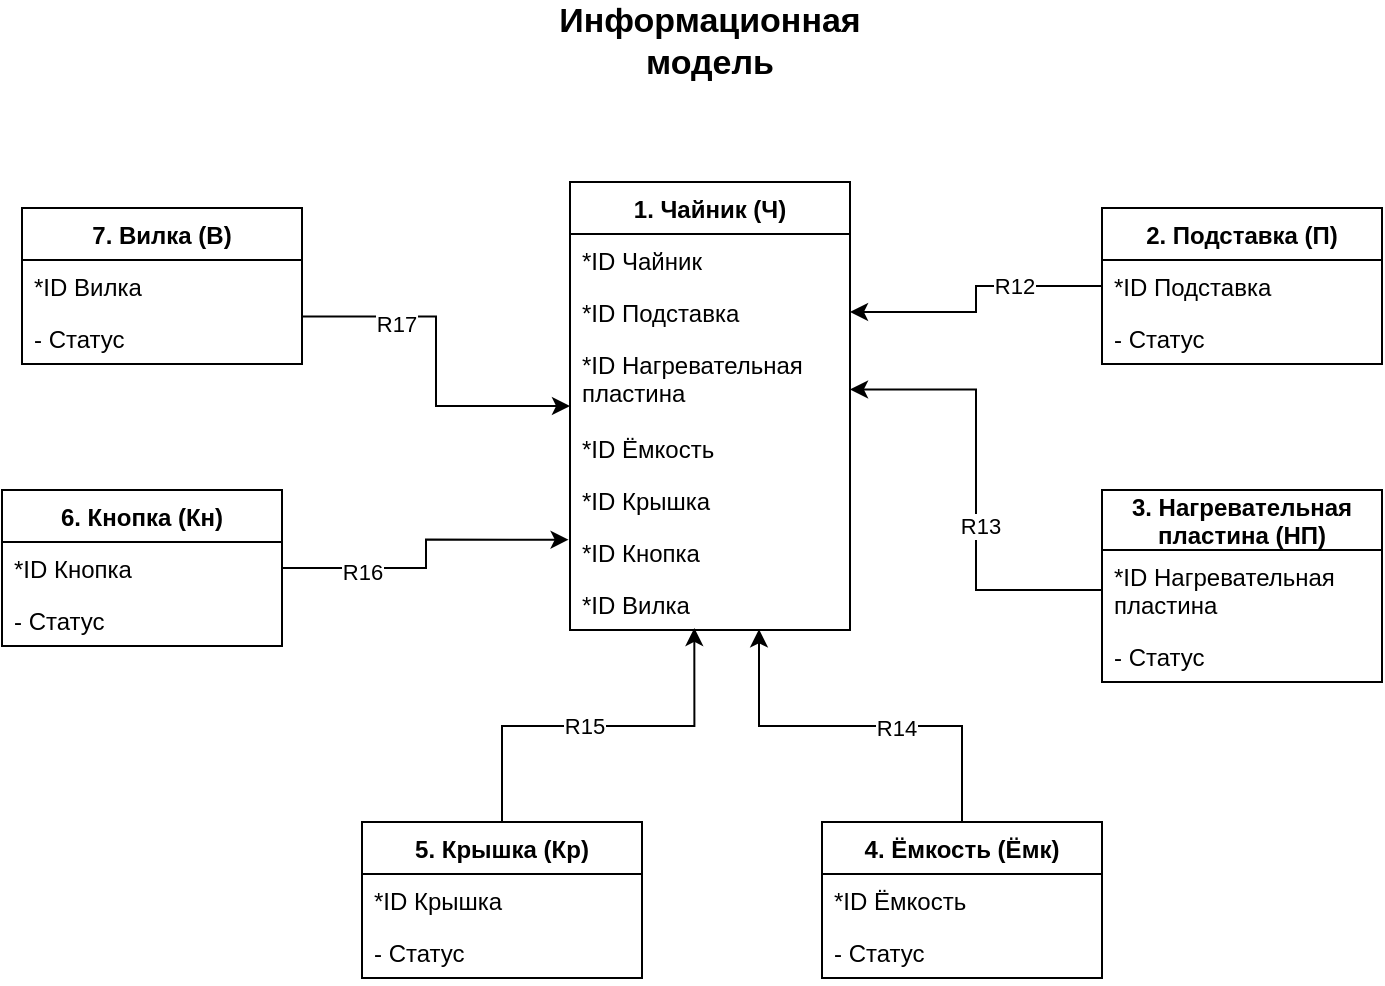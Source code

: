 <mxfile version="14.6.13" type="device" pages="5"><diagram id="DphphGd49xLX7pVkePoJ" name="Информационная модель"><mxGraphModel dx="967" dy="548" grid="1" gridSize="10" guides="1" tooltips="1" connect="1" arrows="1" fold="1" page="1" pageScale="1" pageWidth="827" pageHeight="1169" math="0" shadow="0"><root><mxCell id="0"/><mxCell id="1" parent="0"/><mxCell id="qzxZXWS-mhuIMHE8H-kV-10" value="&lt;font style=&quot;font-size: 17px&quot;&gt;&lt;b&gt;Информационная модель&lt;/b&gt;&lt;/font&gt;" style="text;html=1;strokeColor=none;fillColor=none;align=center;verticalAlign=middle;whiteSpace=wrap;rounded=0;" parent="1" vertex="1"><mxGeometry x="394" y="40" width="40" height="20" as="geometry"/></mxCell><mxCell id="7Tyju2Zddwo0OjjwnDXq-12" value="1. Чайник (Ч)" style="swimlane;fontStyle=1;childLayout=stackLayout;horizontal=1;startSize=26;horizontalStack=0;resizeParent=1;resizeParentMax=0;resizeLast=0;collapsible=1;marginBottom=0;" vertex="1" parent="1"><mxGeometry x="344" y="120" width="140" height="224" as="geometry"/></mxCell><mxCell id="7Tyju2Zddwo0OjjwnDXq-13" value="*ID Чайник" style="text;strokeColor=none;fillColor=none;align=left;verticalAlign=top;spacingLeft=4;spacingRight=4;overflow=hidden;rotatable=0;points=[[0,0.5],[1,0.5]];portConstraint=eastwest;" vertex="1" parent="7Tyju2Zddwo0OjjwnDXq-12"><mxGeometry y="26" width="140" height="26" as="geometry"/></mxCell><mxCell id="7Tyju2Zddwo0OjjwnDXq-14" value="*ID Подставка" style="text;strokeColor=none;fillColor=none;align=left;verticalAlign=top;spacingLeft=4;spacingRight=4;overflow=hidden;rotatable=0;points=[[0,0.5],[1,0.5]];portConstraint=eastwest;" vertex="1" parent="7Tyju2Zddwo0OjjwnDXq-12"><mxGeometry y="52" width="140" height="26" as="geometry"/></mxCell><mxCell id="7qbwD91Y0ulw7mfYFvim-24" value="*ID Нагревательная &#10;пластина" style="text;strokeColor=none;fillColor=none;align=left;verticalAlign=top;spacingLeft=4;spacingRight=4;overflow=hidden;rotatable=0;points=[[0,0.5],[1,0.5]];portConstraint=eastwest;" vertex="1" parent="7Tyju2Zddwo0OjjwnDXq-12"><mxGeometry y="78" width="140" height="42" as="geometry"/></mxCell><mxCell id="7Tyju2Zddwo0OjjwnDXq-31" value="*ID Ёмкость" style="text;strokeColor=none;fillColor=none;align=left;verticalAlign=top;spacingLeft=4;spacingRight=4;overflow=hidden;rotatable=0;points=[[0,0.5],[1,0.5]];portConstraint=eastwest;" vertex="1" parent="7Tyju2Zddwo0OjjwnDXq-12"><mxGeometry y="120" width="140" height="26" as="geometry"/></mxCell><mxCell id="7Tyju2Zddwo0OjjwnDXq-15" value="*ID Крышка" style="text;strokeColor=none;fillColor=none;align=left;verticalAlign=top;spacingLeft=4;spacingRight=4;overflow=hidden;rotatable=0;points=[[0,0.5],[1,0.5]];portConstraint=eastwest;" vertex="1" parent="7Tyju2Zddwo0OjjwnDXq-12"><mxGeometry y="146" width="140" height="26" as="geometry"/></mxCell><mxCell id="7Tyju2Zddwo0OjjwnDXq-48" value="*ID Кнопка" style="text;strokeColor=none;fillColor=none;align=left;verticalAlign=top;spacingLeft=4;spacingRight=4;overflow=hidden;rotatable=0;points=[[0,0.5],[1,0.5]];portConstraint=eastwest;" vertex="1" parent="7Tyju2Zddwo0OjjwnDXq-12"><mxGeometry y="172" width="140" height="26" as="geometry"/></mxCell><mxCell id="7Tyju2Zddwo0OjjwnDXq-49" value="*ID Вилка" style="text;strokeColor=none;fillColor=none;align=left;verticalAlign=top;spacingLeft=4;spacingRight=4;overflow=hidden;rotatable=0;points=[[0,0.5],[1,0.5]];portConstraint=eastwest;" vertex="1" parent="7Tyju2Zddwo0OjjwnDXq-12"><mxGeometry y="198" width="140" height="26" as="geometry"/></mxCell><mxCell id="7qbwD91Y0ulw7mfYFvim-12" style="edgeStyle=orthogonalEdgeStyle;rounded=0;orthogonalLoop=1;jettySize=auto;html=1;exitX=1.002;exitY=1.088;exitDx=0;exitDy=0;exitPerimeter=0;" edge="1" parent="1" source="7Tyju2Zddwo0OjjwnDXq-18" target="7Tyju2Zddwo0OjjwnDXq-12"><mxGeometry relative="1" as="geometry"/></mxCell><mxCell id="7qbwD91Y0ulw7mfYFvim-14" value="R17" style="edgeLabel;html=1;align=center;verticalAlign=middle;resizable=0;points=[];" vertex="1" connectable="0" parent="7qbwD91Y0ulw7mfYFvim-12"><mxGeometry x="-0.482" y="-3" relative="1" as="geometry"><mxPoint as="offset"/></mxGeometry></mxCell><mxCell id="7Tyju2Zddwo0OjjwnDXq-17" value="7. Вилка (В)" style="swimlane;fontStyle=1;childLayout=stackLayout;horizontal=1;startSize=26;horizontalStack=0;resizeParent=1;resizeParentMax=0;resizeLast=0;collapsible=1;marginBottom=0;" vertex="1" parent="1"><mxGeometry x="70" y="133" width="140" height="78" as="geometry"/></mxCell><mxCell id="7Tyju2Zddwo0OjjwnDXq-18" value="*ID Вилка" style="text;strokeColor=none;fillColor=none;align=left;verticalAlign=top;spacingLeft=4;spacingRight=4;overflow=hidden;rotatable=0;points=[[0,0.5],[1,0.5]];portConstraint=eastwest;" vertex="1" parent="7Tyju2Zddwo0OjjwnDXq-17"><mxGeometry y="26" width="140" height="26" as="geometry"/></mxCell><mxCell id="7Tyju2Zddwo0OjjwnDXq-19" value="- Статус" style="text;strokeColor=none;fillColor=none;align=left;verticalAlign=top;spacingLeft=4;spacingRight=4;overflow=hidden;rotatable=0;points=[[0,0.5],[1,0.5]];portConstraint=eastwest;" vertex="1" parent="7Tyju2Zddwo0OjjwnDXq-17"><mxGeometry y="52" width="140" height="26" as="geometry"/></mxCell><mxCell id="7Tyju2Zddwo0OjjwnDXq-26" value="6. Кнопка (Кн)" style="swimlane;fontStyle=1;childLayout=stackLayout;horizontal=1;startSize=26;horizontalStack=0;resizeParent=1;resizeParentMax=0;resizeLast=0;collapsible=1;marginBottom=0;" vertex="1" parent="1"><mxGeometry x="60" y="274" width="140" height="78" as="geometry"/></mxCell><mxCell id="7Tyju2Zddwo0OjjwnDXq-27" value="*ID Кнопка" style="text;strokeColor=none;fillColor=none;align=left;verticalAlign=top;spacingLeft=4;spacingRight=4;overflow=hidden;rotatable=0;points=[[0,0.5],[1,0.5]];portConstraint=eastwest;" vertex="1" parent="7Tyju2Zddwo0OjjwnDXq-26"><mxGeometry y="26" width="140" height="26" as="geometry"/></mxCell><mxCell id="7Tyju2Zddwo0OjjwnDXq-28" value="- Статус" style="text;strokeColor=none;fillColor=none;align=left;verticalAlign=top;spacingLeft=4;spacingRight=4;overflow=hidden;rotatable=0;points=[[0,0.5],[1,0.5]];portConstraint=eastwest;" vertex="1" parent="7Tyju2Zddwo0OjjwnDXq-26"><mxGeometry y="52" width="140" height="26" as="geometry"/></mxCell><mxCell id="7Tyju2Zddwo0OjjwnDXq-35" value="2. Подставка (П)" style="swimlane;fontStyle=1;childLayout=stackLayout;horizontal=1;startSize=26;horizontalStack=0;resizeParent=1;resizeParentMax=0;resizeLast=0;collapsible=1;marginBottom=0;" vertex="1" parent="1"><mxGeometry x="610" y="133" width="140" height="78" as="geometry"/></mxCell><mxCell id="7Tyju2Zddwo0OjjwnDXq-36" value="*ID Подставка" style="text;strokeColor=none;fillColor=none;align=left;verticalAlign=top;spacingLeft=4;spacingRight=4;overflow=hidden;rotatable=0;points=[[0,0.5],[1,0.5]];portConstraint=eastwest;" vertex="1" parent="7Tyju2Zddwo0OjjwnDXq-35"><mxGeometry y="26" width="140" height="26" as="geometry"/></mxCell><mxCell id="7Tyju2Zddwo0OjjwnDXq-37" value="- Статус" style="text;strokeColor=none;fillColor=none;align=left;verticalAlign=top;spacingLeft=4;spacingRight=4;overflow=hidden;rotatable=0;points=[[0,0.5],[1,0.5]];portConstraint=eastwest;" vertex="1" parent="7Tyju2Zddwo0OjjwnDXq-35"><mxGeometry y="52" width="140" height="26" as="geometry"/></mxCell><mxCell id="7qbwD91Y0ulw7mfYFvim-19" style="edgeStyle=orthogonalEdgeStyle;rounded=0;orthogonalLoop=1;jettySize=auto;html=1;exitX=0.5;exitY=0;exitDx=0;exitDy=0;entryX=0.675;entryY=0.987;entryDx=0;entryDy=0;entryPerimeter=0;" edge="1" parent="1" source="7Tyju2Zddwo0OjjwnDXq-39" target="7Tyju2Zddwo0OjjwnDXq-49"><mxGeometry relative="1" as="geometry"/></mxCell><mxCell id="7qbwD91Y0ulw7mfYFvim-20" value="R14" style="edgeLabel;html=1;align=center;verticalAlign=middle;resizable=0;points=[];" vertex="1" connectable="0" parent="7qbwD91Y0ulw7mfYFvim-19"><mxGeometry x="-0.174" y="1" relative="1" as="geometry"><mxPoint as="offset"/></mxGeometry></mxCell><mxCell id="7Tyju2Zddwo0OjjwnDXq-39" value="4. Ёмкость (Ёмк)" style="swimlane;fontStyle=1;childLayout=stackLayout;horizontal=1;startSize=26;horizontalStack=0;resizeParent=1;resizeParentMax=0;resizeLast=0;collapsible=1;marginBottom=0;" vertex="1" parent="1"><mxGeometry x="470" y="440" width="140" height="78" as="geometry"/></mxCell><mxCell id="7Tyju2Zddwo0OjjwnDXq-40" value="*ID Ёмкость" style="text;strokeColor=none;fillColor=none;align=left;verticalAlign=top;spacingLeft=4;spacingRight=4;overflow=hidden;rotatable=0;points=[[0,0.5],[1,0.5]];portConstraint=eastwest;" vertex="1" parent="7Tyju2Zddwo0OjjwnDXq-39"><mxGeometry y="26" width="140" height="26" as="geometry"/></mxCell><mxCell id="7Tyju2Zddwo0OjjwnDXq-41" value="- Статус" style="text;strokeColor=none;fillColor=none;align=left;verticalAlign=top;spacingLeft=4;spacingRight=4;overflow=hidden;rotatable=0;points=[[0,0.5],[1,0.5]];portConstraint=eastwest;" vertex="1" parent="7Tyju2Zddwo0OjjwnDXq-39"><mxGeometry y="52" width="140" height="26" as="geometry"/></mxCell><mxCell id="7qbwD91Y0ulw7mfYFvim-17" style="edgeStyle=orthogonalEdgeStyle;rounded=0;orthogonalLoop=1;jettySize=auto;html=1;exitX=0.5;exitY=0;exitDx=0;exitDy=0;entryX=0.444;entryY=0.96;entryDx=0;entryDy=0;entryPerimeter=0;" edge="1" parent="1" source="7Tyju2Zddwo0OjjwnDXq-44" target="7Tyju2Zddwo0OjjwnDXq-49"><mxGeometry relative="1" as="geometry"/></mxCell><mxCell id="7qbwD91Y0ulw7mfYFvim-18" value="R15" style="edgeLabel;html=1;align=center;verticalAlign=middle;resizable=0;points=[];" vertex="1" connectable="0" parent="7qbwD91Y0ulw7mfYFvim-17"><mxGeometry x="-0.085" relative="1" as="geometry"><mxPoint as="offset"/></mxGeometry></mxCell><mxCell id="7Tyju2Zddwo0OjjwnDXq-44" value="5. Крышка (Кр)" style="swimlane;fontStyle=1;childLayout=stackLayout;horizontal=1;startSize=26;horizontalStack=0;resizeParent=1;resizeParentMax=0;resizeLast=0;collapsible=1;marginBottom=0;" vertex="1" parent="1"><mxGeometry x="240" y="440" width="140" height="78" as="geometry"/></mxCell><mxCell id="7Tyju2Zddwo0OjjwnDXq-45" value="*ID Крышка" style="text;strokeColor=none;fillColor=none;align=left;verticalAlign=top;spacingLeft=4;spacingRight=4;overflow=hidden;rotatable=0;points=[[0,0.5],[1,0.5]];portConstraint=eastwest;" vertex="1" parent="7Tyju2Zddwo0OjjwnDXq-44"><mxGeometry y="26" width="140" height="26" as="geometry"/></mxCell><mxCell id="7Tyju2Zddwo0OjjwnDXq-46" value="- Статус " style="text;strokeColor=none;fillColor=none;align=left;verticalAlign=top;spacingLeft=4;spacingRight=4;overflow=hidden;rotatable=0;points=[[0,0.5],[1,0.5]];portConstraint=eastwest;" vertex="1" parent="7Tyju2Zddwo0OjjwnDXq-44"><mxGeometry y="52" width="140" height="26" as="geometry"/></mxCell><mxCell id="7qbwD91Y0ulw7mfYFvim-2" value="3. Нагревательная&#10;пластина (НП)" style="swimlane;fontStyle=1;childLayout=stackLayout;horizontal=1;startSize=30;horizontalStack=0;resizeParent=1;resizeParentMax=0;resizeLast=0;collapsible=1;marginBottom=0;" vertex="1" parent="1"><mxGeometry x="610" y="274" width="140" height="96" as="geometry"/></mxCell><mxCell id="7qbwD91Y0ulw7mfYFvim-3" value="*ID Нагревательная &#10;пластина" style="text;strokeColor=none;fillColor=none;align=left;verticalAlign=top;spacingLeft=4;spacingRight=4;overflow=hidden;rotatable=0;points=[[0,0.5],[1,0.5]];portConstraint=eastwest;" vertex="1" parent="7qbwD91Y0ulw7mfYFvim-2"><mxGeometry y="30" width="140" height="40" as="geometry"/></mxCell><mxCell id="7qbwD91Y0ulw7mfYFvim-4" value="- Статус" style="text;strokeColor=none;fillColor=none;align=left;verticalAlign=top;spacingLeft=4;spacingRight=4;overflow=hidden;rotatable=0;points=[[0,0.5],[1,0.5]];portConstraint=eastwest;" vertex="1" parent="7qbwD91Y0ulw7mfYFvim-2"><mxGeometry y="70" width="140" height="26" as="geometry"/></mxCell><mxCell id="7qbwD91Y0ulw7mfYFvim-21" style="edgeStyle=orthogonalEdgeStyle;rounded=0;orthogonalLoop=1;jettySize=auto;html=1;exitX=1;exitY=0.5;exitDx=0;exitDy=0;entryX=-0.005;entryY=0.263;entryDx=0;entryDy=0;entryPerimeter=0;" edge="1" parent="1" source="7Tyju2Zddwo0OjjwnDXq-27" target="7Tyju2Zddwo0OjjwnDXq-48"><mxGeometry relative="1" as="geometry"/></mxCell><mxCell id="7qbwD91Y0ulw7mfYFvim-22" value="R16" style="edgeLabel;html=1;align=center;verticalAlign=middle;resizable=0;points=[];" vertex="1" connectable="0" parent="7qbwD91Y0ulw7mfYFvim-21"><mxGeometry x="-0.489" y="-2" relative="1" as="geometry"><mxPoint as="offset"/></mxGeometry></mxCell><mxCell id="7qbwD91Y0ulw7mfYFvim-26" style="edgeStyle=orthogonalEdgeStyle;rounded=0;orthogonalLoop=1;jettySize=auto;html=1;exitX=0;exitY=0.5;exitDx=0;exitDy=0;entryX=1;entryY=0.612;entryDx=0;entryDy=0;entryPerimeter=0;" edge="1" parent="1" source="7qbwD91Y0ulw7mfYFvim-3" target="7qbwD91Y0ulw7mfYFvim-24"><mxGeometry relative="1" as="geometry"/></mxCell><mxCell id="7qbwD91Y0ulw7mfYFvim-27" value="R13" style="edgeLabel;html=1;align=center;verticalAlign=middle;resizable=0;points=[];" vertex="1" connectable="0" parent="7qbwD91Y0ulw7mfYFvim-26"><mxGeometry x="-0.16" y="-2" relative="1" as="geometry"><mxPoint as="offset"/></mxGeometry></mxCell><mxCell id="7qbwD91Y0ulw7mfYFvim-28" style="edgeStyle=orthogonalEdgeStyle;rounded=0;orthogonalLoop=1;jettySize=auto;html=1;exitX=0;exitY=0.5;exitDx=0;exitDy=0;" edge="1" parent="1" source="7Tyju2Zddwo0OjjwnDXq-36" target="7Tyju2Zddwo0OjjwnDXq-14"><mxGeometry relative="1" as="geometry"/></mxCell><mxCell id="7qbwD91Y0ulw7mfYFvim-29" value="R12" style="edgeLabel;html=1;align=center;verticalAlign=middle;resizable=0;points=[];" vertex="1" connectable="0" parent="7qbwD91Y0ulw7mfYFvim-28"><mxGeometry x="-0.359" relative="1" as="geometry"><mxPoint as="offset"/></mxGeometry></mxCell></root></mxGraphModel></diagram><diagram id="Dm9Qz7t1lbWc7d70VPnW" name="ДПС"><mxGraphModel dx="1168" dy="662" grid="1" gridSize="10" guides="1" tooltips="1" connect="1" arrows="1" fold="1" page="1" pageScale="1" pageWidth="827" pageHeight="2500" math="0" shadow="0"><root><mxCell id="_qYyjNKgvPDHA_DF02vE-0"/><mxCell id="_qYyjNKgvPDHA_DF02vE-1" parent="_qYyjNKgvPDHA_DF02vE-0"/><mxCell id="WqVzHdDKsCjC8ziSOsSb-0" value="&lt;span style=&quot;font-size: 17px&quot;&gt;&lt;b&gt;ДПС&lt;/b&gt;&lt;/span&gt;" style="text;html=1;strokeColor=none;fillColor=none;align=center;verticalAlign=middle;whiteSpace=wrap;rounded=0;" vertex="1" parent="_qYyjNKgvPDHA_DF02vE-1"><mxGeometry x="394" y="40" width="40" height="20" as="geometry"/></mxCell><mxCell id="WqVzHdDKsCjC8ziSOsSb-1" value="&lt;b&gt;&lt;font style=&quot;font-size: 16px&quot;&gt;Чайник&lt;/font&gt;&lt;/b&gt;" style="text;html=1;strokeColor=none;fillColor=none;align=center;verticalAlign=middle;whiteSpace=wrap;rounded=0;" vertex="1" parent="_qYyjNKgvPDHA_DF02vE-1"><mxGeometry x="394" y="100" width="40" height="20" as="geometry"/></mxCell><mxCell id="WqVzHdDKsCjC8ziSOsSb-2" value="1. Выключен с закрытой крышкой" style="rounded=0;whiteSpace=wrap;html=1;" vertex="1" parent="_qYyjNKgvPDHA_DF02vE-1"><mxGeometry x="336" y="200" width="156" height="40" as="geometry"/></mxCell><mxCell id="WqVzHdDKsCjC8ziSOsSb-3" value="" style="endArrow=classic;html=1;" edge="1" parent="_qYyjNKgvPDHA_DF02vE-1"><mxGeometry width="50" height="50" relative="1" as="geometry"><mxPoint x="413.71" y="140" as="sourcePoint"/><mxPoint x="414" y="200" as="targetPoint"/></mxGeometry></mxCell><mxCell id="WqVzHdDKsCjC8ziSOsSb-4" value="2. Выключен с открытой крышкой" style="rounded=0;whiteSpace=wrap;html=1;" vertex="1" parent="_qYyjNKgvPDHA_DF02vE-1"><mxGeometry x="336" y="290" width="150" height="40" as="geometry"/></mxCell><mxCell id="WqVzHdDKsCjC8ziSOsSb-5" value="3. Ожидает с открытой крышкой" style="rounded=0;whiteSpace=wrap;html=1;" vertex="1" parent="_qYyjNKgvPDHA_DF02vE-1"><mxGeometry x="336" y="380" width="154" height="40" as="geometry"/></mxCell><mxCell id="WqVzHdDKsCjC8ziSOsSb-6" value="4. Ожидает с закрытой крышкой" style="rounded=0;whiteSpace=wrap;html=1;" vertex="1" parent="_qYyjNKgvPDHA_DF02vE-1"><mxGeometry x="336" y="470" width="154" height="40" as="geometry"/></mxCell><mxCell id="WqVzHdDKsCjC8ziSOsSb-7" value="5. Кипятит воду" style="rounded=0;whiteSpace=wrap;html=1;" vertex="1" parent="_qYyjNKgvPDHA_DF02vE-1"><mxGeometry x="334" y="564.5" width="154" height="40" as="geometry"/></mxCell><mxCell id="WqVzHdDKsCjC8ziSOsSb-17" value="Ч1: Крышку открыли&lt;br&gt;Ч2: Крышку закрыли&lt;br&gt;Ч3: Вику подключили к питанию от сети&lt;br&gt;Ч4: Вилку отключили от питания от сети&lt;br&gt;Ч5: Кнопку перевели во включенное состояние&lt;br&gt;&lt;div&gt;&lt;span&gt;Ч6: Кнопку перевели в выключенное состояние&lt;/span&gt;&lt;/div&gt;&lt;div&gt;&lt;span&gt;Ч7: Нагревательная пластина перевела кнопку в выключенное состояние&lt;/span&gt;&lt;/div&gt;" style="text;html=1;strokeColor=none;fillColor=none;align=left;verticalAlign=middle;whiteSpace=wrap;rounded=0;" vertex="1" parent="_qYyjNKgvPDHA_DF02vE-1"><mxGeometry x="567" y="120" width="260" height="100" as="geometry"/></mxCell><mxCell id="WqVzHdDKsCjC8ziSOsSb-18" value="" style="endArrow=classic;html=1;exitX=0.25;exitY=1;exitDx=0;exitDy=0;entryX=0.25;entryY=0;entryDx=0;entryDy=0;" edge="1" parent="_qYyjNKgvPDHA_DF02vE-1" source="WqVzHdDKsCjC8ziSOsSb-2" target="WqVzHdDKsCjC8ziSOsSb-4"><mxGeometry relative="1" as="geometry"><mxPoint x="400" y="280" as="sourcePoint"/><mxPoint x="500" y="280" as="targetPoint"/></mxGeometry></mxCell><mxCell id="WqVzHdDKsCjC8ziSOsSb-19" value="Ч1" style="edgeLabel;resizable=0;html=1;align=center;verticalAlign=middle;" connectable="0" vertex="1" parent="WqVzHdDKsCjC8ziSOsSb-18"><mxGeometry relative="1" as="geometry"/></mxCell><mxCell id="WqVzHdDKsCjC8ziSOsSb-20" value="" style="endArrow=classic;html=1;entryX=0.75;entryY=1;entryDx=0;entryDy=0;exitX=0.78;exitY=0;exitDx=0;exitDy=0;exitPerimeter=0;" edge="1" parent="_qYyjNKgvPDHA_DF02vE-1" source="WqVzHdDKsCjC8ziSOsSb-4" target="WqVzHdDKsCjC8ziSOsSb-2"><mxGeometry relative="1" as="geometry"><mxPoint x="400" y="280" as="sourcePoint"/><mxPoint x="500" y="280" as="targetPoint"/><Array as="points"><mxPoint x="453" y="270"/></Array></mxGeometry></mxCell><mxCell id="WqVzHdDKsCjC8ziSOsSb-21" value="Ч2" style="edgeLabel;resizable=0;html=1;align=center;verticalAlign=middle;" connectable="0" vertex="1" parent="WqVzHdDKsCjC8ziSOsSb-20"><mxGeometry relative="1" as="geometry"/></mxCell><mxCell id="WqVzHdDKsCjC8ziSOsSb-22" value="" style="endArrow=classic;html=1;exitX=0.25;exitY=1;exitDx=0;exitDy=0;entryX=0.25;entryY=0;entryDx=0;entryDy=0;" edge="1" parent="_qYyjNKgvPDHA_DF02vE-1" source="WqVzHdDKsCjC8ziSOsSb-4" target="WqVzHdDKsCjC8ziSOsSb-5"><mxGeometry relative="1" as="geometry"><mxPoint x="400" y="350" as="sourcePoint"/><mxPoint x="500" y="350" as="targetPoint"/></mxGeometry></mxCell><mxCell id="WqVzHdDKsCjC8ziSOsSb-23" value="Ч3" style="edgeLabel;resizable=0;html=1;align=center;verticalAlign=middle;" connectable="0" vertex="1" parent="WqVzHdDKsCjC8ziSOsSb-22"><mxGeometry relative="1" as="geometry"/></mxCell><mxCell id="WqVzHdDKsCjC8ziSOsSb-24" value="" style="endArrow=classic;html=1;" edge="1" parent="_qYyjNKgvPDHA_DF02vE-1"><mxGeometry relative="1" as="geometry"><mxPoint x="449" y="380" as="sourcePoint"/><mxPoint x="449" y="330" as="targetPoint"/></mxGeometry></mxCell><mxCell id="WqVzHdDKsCjC8ziSOsSb-25" value="Ч4" style="edgeLabel;resizable=0;html=1;align=center;verticalAlign=middle;" connectable="0" vertex="1" parent="WqVzHdDKsCjC8ziSOsSb-24"><mxGeometry relative="1" as="geometry"/></mxCell><mxCell id="WqVzHdDKsCjC8ziSOsSb-26" value="" style="endArrow=classic;html=1;exitX=0.25;exitY=1;exitDx=0;exitDy=0;entryX=0.25;entryY=0;entryDx=0;entryDy=0;" edge="1" parent="_qYyjNKgvPDHA_DF02vE-1" source="WqVzHdDKsCjC8ziSOsSb-5" target="WqVzHdDKsCjC8ziSOsSb-6"><mxGeometry relative="1" as="geometry"><mxPoint x="400" y="350" as="sourcePoint"/><mxPoint x="500" y="350" as="targetPoint"/></mxGeometry></mxCell><mxCell id="WqVzHdDKsCjC8ziSOsSb-27" value="Ч1" style="edgeLabel;resizable=0;html=1;align=center;verticalAlign=middle;" connectable="0" vertex="1" parent="WqVzHdDKsCjC8ziSOsSb-26"><mxGeometry relative="1" as="geometry"/></mxCell><mxCell id="WqVzHdDKsCjC8ziSOsSb-28" value="" style="endArrow=classic;html=1;exitX=0.75;exitY=0;exitDx=0;exitDy=0;entryX=0.75;entryY=1;entryDx=0;entryDy=0;" edge="1" parent="_qYyjNKgvPDHA_DF02vE-1" source="WqVzHdDKsCjC8ziSOsSb-6" target="WqVzHdDKsCjC8ziSOsSb-5"><mxGeometry relative="1" as="geometry"><mxPoint x="400" y="350" as="sourcePoint"/><mxPoint x="452" y="430" as="targetPoint"/></mxGeometry></mxCell><mxCell id="WqVzHdDKsCjC8ziSOsSb-29" value="Ч2" style="edgeLabel;resizable=0;html=1;align=center;verticalAlign=middle;" connectable="0" vertex="1" parent="WqVzHdDKsCjC8ziSOsSb-28"><mxGeometry relative="1" as="geometry"/></mxCell><mxCell id="WqVzHdDKsCjC8ziSOsSb-30" value="" style="endArrow=classic;html=1;exitX=0.25;exitY=1;exitDx=0;exitDy=0;entryX=0.263;entryY=0.137;entryDx=0;entryDy=0;entryPerimeter=0;" edge="1" parent="_qYyjNKgvPDHA_DF02vE-1" source="WqVzHdDKsCjC8ziSOsSb-6" target="WqVzHdDKsCjC8ziSOsSb-7"><mxGeometry relative="1" as="geometry"><mxPoint x="400" y="350" as="sourcePoint"/><mxPoint x="500" y="350" as="targetPoint"/></mxGeometry></mxCell><mxCell id="WqVzHdDKsCjC8ziSOsSb-31" value="Ч5" style="edgeLabel;resizable=0;html=1;align=center;verticalAlign=middle;" connectable="0" vertex="1" parent="WqVzHdDKsCjC8ziSOsSb-30"><mxGeometry relative="1" as="geometry"/></mxCell><mxCell id="WqVzHdDKsCjC8ziSOsSb-32" value="" style="endArrow=classic;html=1;entryX=0.5;entryY=1;entryDx=0;entryDy=0;" edge="1" parent="_qYyjNKgvPDHA_DF02vE-1" target="WqVzHdDKsCjC8ziSOsSb-6"><mxGeometry relative="1" as="geometry"><mxPoint x="413" y="565" as="sourcePoint"/><mxPoint x="500" y="350" as="targetPoint"/></mxGeometry></mxCell><mxCell id="WqVzHdDKsCjC8ziSOsSb-33" value="Ч6" style="edgeLabel;resizable=0;html=1;align=center;verticalAlign=middle;" connectable="0" vertex="1" parent="WqVzHdDKsCjC8ziSOsSb-32"><mxGeometry relative="1" as="geometry"/></mxCell><mxCell id="WqVzHdDKsCjC8ziSOsSb-34" value="" style="endArrow=classic;html=1;entryX=0.75;entryY=1;entryDx=0;entryDy=0;" edge="1" parent="_qYyjNKgvPDHA_DF02vE-1" target="WqVzHdDKsCjC8ziSOsSb-6"><mxGeometry relative="1" as="geometry"><mxPoint x="452" y="565" as="sourcePoint"/><mxPoint x="500" y="350" as="targetPoint"/></mxGeometry></mxCell><mxCell id="WqVzHdDKsCjC8ziSOsSb-35" value="Ч7" style="edgeLabel;resizable=0;html=1;align=center;verticalAlign=middle;" connectable="0" vertex="1" parent="WqVzHdDKsCjC8ziSOsSb-34"><mxGeometry relative="1" as="geometry"/></mxCell><mxCell id="WqVzHdDKsCjC8ziSOsSb-36" value="" style="endArrow=classic;html=1;exitX=0;exitY=0.5;exitDx=0;exitDy=0;entryX=0;entryY=0.5;entryDx=0;entryDy=0;" edge="1" parent="_qYyjNKgvPDHA_DF02vE-1" source="WqVzHdDKsCjC8ziSOsSb-7" target="WqVzHdDKsCjC8ziSOsSb-2"><mxGeometry relative="1" as="geometry"><mxPoint x="400" y="330" as="sourcePoint"/><mxPoint x="500" y="330" as="targetPoint"/><Array as="points"><mxPoint x="270" y="585"/><mxPoint x="270" y="220"/></Array></mxGeometry></mxCell><mxCell id="WqVzHdDKsCjC8ziSOsSb-37" value="Ч4" style="edgeLabel;resizable=0;html=1;align=center;verticalAlign=middle;" connectable="0" vertex="1" parent="WqVzHdDKsCjC8ziSOsSb-36"><mxGeometry relative="1" as="geometry"/></mxCell><mxCell id="WqVzHdDKsCjC8ziSOsSb-38" value="" style="endArrow=classic;html=1;exitX=0;exitY=0.5;exitDx=0;exitDy=0;entryX=0;entryY=0.75;entryDx=0;entryDy=0;" edge="1" parent="_qYyjNKgvPDHA_DF02vE-1" source="WqVzHdDKsCjC8ziSOsSb-6" target="WqVzHdDKsCjC8ziSOsSb-2"><mxGeometry relative="1" as="geometry"><mxPoint x="400" y="340" as="sourcePoint"/><mxPoint x="500" y="340" as="targetPoint"/><Array as="points"><mxPoint x="300" y="490"/><mxPoint x="300" y="230"/></Array></mxGeometry></mxCell><mxCell id="WqVzHdDKsCjC8ziSOsSb-39" value="Ч4" style="edgeLabel;resizable=0;html=1;align=center;verticalAlign=middle;" connectable="0" vertex="1" parent="WqVzHdDKsCjC8ziSOsSb-38"><mxGeometry relative="1" as="geometry"/></mxCell><mxCell id="WqVzHdDKsCjC8ziSOsSb-42" value="" style="endArrow=classic;html=1;exitX=1;exitY=0.5;exitDx=0;exitDy=0;entryX=1;entryY=0.5;entryDx=0;entryDy=0;" edge="1" parent="_qYyjNKgvPDHA_DF02vE-1" source="WqVzHdDKsCjC8ziSOsSb-2" target="WqVzHdDKsCjC8ziSOsSb-6"><mxGeometry relative="1" as="geometry"><mxPoint x="400" y="340" as="sourcePoint"/><mxPoint x="500" y="340" as="targetPoint"/><Array as="points"><mxPoint x="530" y="220"/><mxPoint x="530" y="490"/></Array></mxGeometry></mxCell><mxCell id="WqVzHdDKsCjC8ziSOsSb-43" value="Ч3" style="edgeLabel;resizable=0;html=1;align=center;verticalAlign=middle;" connectable="0" vertex="1" parent="WqVzHdDKsCjC8ziSOsSb-42"><mxGeometry relative="1" as="geometry"/></mxCell><mxCell id="WqVzHdDKsCjC8ziSOsSb-44" value="&lt;b&gt;&lt;font style=&quot;font-size: 16px&quot;&gt;Подставка&lt;/font&gt;&lt;/b&gt;" style="text;html=1;strokeColor=none;fillColor=none;align=center;verticalAlign=middle;whiteSpace=wrap;rounded=0;" vertex="1" parent="_qYyjNKgvPDHA_DF02vE-1"><mxGeometry x="400" y="660" width="40" height="20" as="geometry"/></mxCell><mxCell id="jXwXlvPylMbLWzHw-Xks-0" value="Нагревательный элемент выключен" style="rounded=0;whiteSpace=wrap;html=1;" vertex="1" parent="_qYyjNKgvPDHA_DF02vE-1"><mxGeometry x="355.5" y="740" width="124.5" height="40" as="geometry"/></mxCell><mxCell id="jXwXlvPylMbLWzHw-Xks-1" value="" style="endArrow=classic;html=1;entryX=0.5;entryY=0;entryDx=0;entryDy=0;" edge="1" parent="_qYyjNKgvPDHA_DF02vE-1" target="jXwXlvPylMbLWzHw-Xks-0"><mxGeometry width="50" height="50" relative="1" as="geometry"><mxPoint x="418" y="690" as="sourcePoint"/><mxPoint x="472.5" y="640" as="targetPoint"/></mxGeometry></mxCell><mxCell id="jXwXlvPylMbLWzHw-Xks-2" value="Нагревательный элемент включен" style="rounded=0;whiteSpace=wrap;html=1;" vertex="1" parent="_qYyjNKgvPDHA_DF02vE-1"><mxGeometry x="355" y="820" width="125" height="40" as="geometry"/></mxCell><mxCell id="jXwXlvPylMbLWzHw-Xks-11" value="" style="endArrow=classic;html=1;exitX=0.25;exitY=1;exitDx=0;exitDy=0;" edge="1" parent="_qYyjNKgvPDHA_DF02vE-1" source="jXwXlvPylMbLWzHw-Xks-0"><mxGeometry relative="1" as="geometry"><mxPoint x="400" y="650" as="sourcePoint"/><mxPoint x="387" y="820" as="targetPoint"/></mxGeometry></mxCell><mxCell id="jXwXlvPylMbLWzHw-Xks-12" value="П1" style="edgeLabel;resizable=0;html=1;align=center;verticalAlign=middle;" connectable="0" vertex="1" parent="jXwXlvPylMbLWzHw-Xks-11"><mxGeometry relative="1" as="geometry"/></mxCell><mxCell id="jXwXlvPylMbLWzHw-Xks-13" value="" style="endArrow=classic;html=1;exitX=0.75;exitY=0;exitDx=0;exitDy=0;entryX=0.75;entryY=1;entryDx=0;entryDy=0;" edge="1" parent="_qYyjNKgvPDHA_DF02vE-1" source="jXwXlvPylMbLWzHw-Xks-2" target="jXwXlvPylMbLWzHw-Xks-0"><mxGeometry relative="1" as="geometry"><mxPoint x="400" y="650" as="sourcePoint"/><mxPoint x="480" y="710" as="targetPoint"/></mxGeometry></mxCell><mxCell id="jXwXlvPylMbLWzHw-Xks-14" value="П2" style="edgeLabel;resizable=0;html=1;align=center;verticalAlign=middle;" connectable="0" vertex="1" parent="jXwXlvPylMbLWzHw-Xks-13"><mxGeometry relative="1" as="geometry"/></mxCell><mxCell id="jXwXlvPylMbLWzHw-Xks-15" value="П1: Начать нагревать воду в чайнике&lt;br&gt;П2: Закончить нагревать воду в чайнике" style="text;html=1;strokeColor=none;fillColor=none;align=left;verticalAlign=middle;whiteSpace=wrap;rounded=0;" vertex="1" parent="_qYyjNKgvPDHA_DF02vE-1"><mxGeometry x="615.5" y="760" width="163" height="20" as="geometry"/></mxCell><mxCell id="8dpeCamdFOq6uqSG1MwO-2" value="&lt;b&gt;&lt;font style=&quot;font-size: 16px&quot;&gt;Нагревательная пластина&lt;/font&gt;&lt;/b&gt;" style="text;html=1;strokeColor=none;fillColor=none;align=center;verticalAlign=middle;whiteSpace=wrap;rounded=0;" vertex="1" parent="_qYyjNKgvPDHA_DF02vE-1"><mxGeometry x="400" y="920" width="40" height="20" as="geometry"/></mxCell><mxCell id="8dpeCamdFOq6uqSG1MwO-3" value="В неактивном состоянии" style="rounded=0;whiteSpace=wrap;html=1;" vertex="1" parent="_qYyjNKgvPDHA_DF02vE-1"><mxGeometry x="354" y="1000" width="126" height="40" as="geometry"/></mxCell><mxCell id="dABOAL93LQ6dcFLzmMc1-0" value="В активном состоянии" style="rounded=0;whiteSpace=wrap;html=1;" vertex="1" parent="_qYyjNKgvPDHA_DF02vE-1"><mxGeometry x="355" y="1090" width="120" height="40" as="geometry"/></mxCell><mxCell id="dABOAL93LQ6dcFLzmMc1-2" value="" style="endArrow=classic;html=1;exitX=0.25;exitY=1;exitDx=0;exitDy=0;entryX=0.25;entryY=0;entryDx=0;entryDy=0;" edge="1" parent="_qYyjNKgvPDHA_DF02vE-1" source="8dpeCamdFOq6uqSG1MwO-3" target="dABOAL93LQ6dcFLzmMc1-0"><mxGeometry relative="1" as="geometry"><mxPoint x="400" y="910" as="sourcePoint"/><mxPoint x="500" y="910" as="targetPoint"/></mxGeometry></mxCell><mxCell id="dABOAL93LQ6dcFLzmMc1-3" value="НП1" style="edgeLabel;resizable=0;html=1;align=center;verticalAlign=middle;" connectable="0" vertex="1" parent="dABOAL93LQ6dcFLzmMc1-2"><mxGeometry relative="1" as="geometry"/></mxCell><mxCell id="dABOAL93LQ6dcFLzmMc1-4" value="" style="endArrow=classic;html=1;exitX=0.75;exitY=0;exitDx=0;exitDy=0;entryX=0.722;entryY=1;entryDx=0;entryDy=0;entryPerimeter=0;" edge="1" parent="_qYyjNKgvPDHA_DF02vE-1" source="dABOAL93LQ6dcFLzmMc1-0" target="8dpeCamdFOq6uqSG1MwO-3"><mxGeometry relative="1" as="geometry"><mxPoint x="400" y="910" as="sourcePoint"/><mxPoint x="500" y="910" as="targetPoint"/></mxGeometry></mxCell><mxCell id="dABOAL93LQ6dcFLzmMc1-5" value="НП2" style="edgeLabel;resizable=0;html=1;align=center;verticalAlign=middle;" connectable="0" vertex="1" parent="dABOAL93LQ6dcFLzmMc1-4"><mxGeometry relative="1" as="geometry"/></mxCell><mxCell id="dABOAL93LQ6dcFLzmMc1-6" value="НП1: Вода не кипит&lt;br&gt;НП2: Вода кипит" style="text;html=1;strokeColor=none;fillColor=none;align=left;verticalAlign=middle;whiteSpace=wrap;rounded=0;" vertex="1" parent="_qYyjNKgvPDHA_DF02vE-1"><mxGeometry x="622" y="1000" width="150" height="20" as="geometry"/></mxCell><mxCell id="DdIEQeqD3RUTqnKi4OB4-0" value="&lt;b&gt;&lt;font style=&quot;font-size: 16px&quot;&gt;Ёмкость&lt;/font&gt;&lt;/b&gt;" style="text;html=1;strokeColor=none;fillColor=none;align=center;verticalAlign=middle;whiteSpace=wrap;rounded=0;" vertex="1" parent="_qYyjNKgvPDHA_DF02vE-1"><mxGeometry x="400" y="1200" width="40" height="20" as="geometry"/></mxCell><mxCell id="DdIEQeqD3RUTqnKi4OB4-1" value="Пустая" style="rounded=0;whiteSpace=wrap;html=1;" vertex="1" parent="_qYyjNKgvPDHA_DF02vE-1"><mxGeometry x="357" y="1290" width="120" height="40" as="geometry"/></mxCell><mxCell id="DdIEQeqD3RUTqnKi4OB4-2" value="" style="endArrow=classic;html=1;entryX=0.5;entryY=0;entryDx=0;entryDy=0;" edge="1" parent="_qYyjNKgvPDHA_DF02vE-1" target="8dpeCamdFOq6uqSG1MwO-3"><mxGeometry width="50" height="50" relative="1" as="geometry"><mxPoint x="417" y="960" as="sourcePoint"/><mxPoint x="470" y="1130" as="targetPoint"/></mxGeometry></mxCell><mxCell id="DdIEQeqD3RUTqnKi4OB4-3" value="Наполненная" style="rounded=0;whiteSpace=wrap;html=1;" vertex="1" parent="_qYyjNKgvPDHA_DF02vE-1"><mxGeometry x="357.5" y="1390" width="120" height="40" as="geometry"/></mxCell><mxCell id="DdIEQeqD3RUTqnKi4OB4-4" value="" style="endArrow=classic;html=1;exitX=0.25;exitY=1;exitDx=0;exitDy=0;entryX=0.25;entryY=0;entryDx=0;entryDy=0;" edge="1" parent="_qYyjNKgvPDHA_DF02vE-1" source="DdIEQeqD3RUTqnKi4OB4-1" target="DdIEQeqD3RUTqnKi4OB4-3"><mxGeometry relative="1" as="geometry"><mxPoint x="400" y="1220" as="sourcePoint"/><mxPoint x="500" y="1220" as="targetPoint"/></mxGeometry></mxCell><mxCell id="DdIEQeqD3RUTqnKi4OB4-5" value="Ёмк1" style="edgeLabel;resizable=0;html=1;align=center;verticalAlign=middle;" connectable="0" vertex="1" parent="DdIEQeqD3RUTqnKi4OB4-4"><mxGeometry relative="1" as="geometry"/></mxCell><mxCell id="DdIEQeqD3RUTqnKi4OB4-6" value="" style="endArrow=classic;html=1;exitX=0.75;exitY=0;exitDx=0;exitDy=0;entryX=0.75;entryY=1;entryDx=0;entryDy=0;" edge="1" parent="_qYyjNKgvPDHA_DF02vE-1" source="DdIEQeqD3RUTqnKi4OB4-3" target="DdIEQeqD3RUTqnKi4OB4-1"><mxGeometry relative="1" as="geometry"><mxPoint x="400" y="1220" as="sourcePoint"/><mxPoint x="500" y="1220" as="targetPoint"/></mxGeometry></mxCell><mxCell id="DdIEQeqD3RUTqnKi4OB4-7" value="Ёмк2" style="edgeLabel;resizable=0;html=1;align=center;verticalAlign=middle;" connectable="0" vertex="1" parent="DdIEQeqD3RUTqnKi4OB4-6"><mxGeometry relative="1" as="geometry"/></mxCell><mxCell id="T2PU8oQB0QTYfV5wM89S-2" value="" style="endArrow=classic;html=1;entryX=0.5;entryY=0;entryDx=0;entryDy=0;" edge="1" parent="_qYyjNKgvPDHA_DF02vE-1" target="DdIEQeqD3RUTqnKi4OB4-1"><mxGeometry width="50" height="50" relative="1" as="geometry"><mxPoint x="417" y="1240" as="sourcePoint"/><mxPoint x="470" y="1200" as="targetPoint"/></mxGeometry></mxCell><mxCell id="T2PU8oQB0QTYfV5wM89S-3" value="Ёмк1: Начать наливать воду в чайник&lt;br&gt;Ёмк2: Вылить воду из чайника" style="text;html=1;strokeColor=none;fillColor=none;align=left;verticalAlign=middle;whiteSpace=wrap;rounded=0;" vertex="1" parent="_qYyjNKgvPDHA_DF02vE-1"><mxGeometry x="622" y="1280" width="150" height="20" as="geometry"/></mxCell><mxCell id="ULDvSa1sshkMir3ycS40-0" value="&lt;b&gt;&lt;font style=&quot;font-size: 16px&quot;&gt;Крышка&lt;/font&gt;&lt;/b&gt;" style="text;html=1;strokeColor=none;fillColor=none;align=center;verticalAlign=middle;whiteSpace=wrap;rounded=0;" vertex="1" parent="_qYyjNKgvPDHA_DF02vE-1"><mxGeometry x="397.75" y="1490" width="40" height="20" as="geometry"/></mxCell><mxCell id="ULDvSa1sshkMir3ycS40-1" value="Закрыта" style="rounded=0;whiteSpace=wrap;html=1;" vertex="1" parent="_qYyjNKgvPDHA_DF02vE-1"><mxGeometry x="362" y="1580" width="118" height="30" as="geometry"/></mxCell><mxCell id="ULDvSa1sshkMir3ycS40-2" value="Открыта" style="rounded=0;whiteSpace=wrap;html=1;" vertex="1" parent="_qYyjNKgvPDHA_DF02vE-1"><mxGeometry x="362.5" y="1660" width="115" height="30" as="geometry"/></mxCell><mxCell id="ULDvSa1sshkMir3ycS40-3" value="" style="endArrow=classic;html=1;" edge="1" parent="_qYyjNKgvPDHA_DF02vE-1" target="ULDvSa1sshkMir3ycS40-1"><mxGeometry width="50" height="50" relative="1" as="geometry"><mxPoint x="421" y="1530" as="sourcePoint"/><mxPoint x="470" y="1490" as="targetPoint"/></mxGeometry></mxCell><mxCell id="ULDvSa1sshkMir3ycS40-4" value="" style="endArrow=classic;html=1;exitX=0.25;exitY=1;exitDx=0;exitDy=0;entryX=0.25;entryY=0;entryDx=0;entryDy=0;" edge="1" parent="_qYyjNKgvPDHA_DF02vE-1" source="ULDvSa1sshkMir3ycS40-1" target="ULDvSa1sshkMir3ycS40-2"><mxGeometry relative="1" as="geometry"><mxPoint x="400" y="1520" as="sourcePoint"/><mxPoint x="500" y="1520" as="targetPoint"/><Array as="points"><mxPoint x="391" y="1630"/></Array></mxGeometry></mxCell><mxCell id="ULDvSa1sshkMir3ycS40-5" value="Кр1" style="edgeLabel;resizable=0;html=1;align=center;verticalAlign=middle;" connectable="0" vertex="1" parent="ULDvSa1sshkMir3ycS40-4"><mxGeometry relative="1" as="geometry"/></mxCell><mxCell id="ULDvSa1sshkMir3ycS40-6" value="" style="endArrow=classic;html=1;entryX=0.75;entryY=1;entryDx=0;entryDy=0;" edge="1" parent="_qYyjNKgvPDHA_DF02vE-1" target="ULDvSa1sshkMir3ycS40-1"><mxGeometry relative="1" as="geometry"><mxPoint x="451" y="1660" as="sourcePoint"/><mxPoint x="500" y="1520" as="targetPoint"/></mxGeometry></mxCell><mxCell id="ULDvSa1sshkMir3ycS40-7" value="Кр2" style="edgeLabel;resizable=0;html=1;align=center;verticalAlign=middle;" connectable="0" vertex="1" parent="ULDvSa1sshkMir3ycS40-6"><mxGeometry relative="1" as="geometry"/></mxCell><mxCell id="ULDvSa1sshkMir3ycS40-8" value="Кр1: Открыть крышку&lt;br&gt;Кр2: Закрыть крышку" style="text;html=1;strokeColor=none;fillColor=none;align=left;verticalAlign=middle;whiteSpace=wrap;rounded=0;" vertex="1" parent="_qYyjNKgvPDHA_DF02vE-1"><mxGeometry x="615.5" y="1570" width="154.5" height="20" as="geometry"/></mxCell><mxCell id="ULDvSa1sshkMir3ycS40-9" value="&lt;b&gt;&lt;font style=&quot;font-size: 16px&quot;&gt;Кнопка&lt;/font&gt;&lt;/b&gt;" style="text;html=1;strokeColor=none;fillColor=none;align=center;verticalAlign=middle;whiteSpace=wrap;rounded=0;" vertex="1" parent="_qYyjNKgvPDHA_DF02vE-1"><mxGeometry x="401" y="1770" width="40" height="20" as="geometry"/></mxCell><mxCell id="QbpuJpjE3mje0Ozp3Hzp-0" value="В неактивном состоянии" style="rounded=0;whiteSpace=wrap;html=1;" vertex="1" parent="_qYyjNKgvPDHA_DF02vE-1"><mxGeometry x="362.5" y="1850" width="117.5" height="40" as="geometry"/></mxCell><mxCell id="QbpuJpjE3mje0Ozp3Hzp-1" value="В активном состоянии" style="rounded=0;whiteSpace=wrap;html=1;" vertex="1" parent="_qYyjNKgvPDHA_DF02vE-1"><mxGeometry x="362.5" y="1940" width="120" height="40" as="geometry"/></mxCell><mxCell id="QbpuJpjE3mje0Ozp3Hzp-2" value="" style="endArrow=classic;html=1;entryX=0.5;entryY=0;entryDx=0;entryDy=0;" edge="1" parent="_qYyjNKgvPDHA_DF02vE-1" target="QbpuJpjE3mje0Ozp3Hzp-0"><mxGeometry width="50" height="50" relative="1" as="geometry"><mxPoint x="421" y="1810" as="sourcePoint"/><mxPoint x="470" y="1860" as="targetPoint"/></mxGeometry></mxCell><mxCell id="QbpuJpjE3mje0Ozp3Hzp-3" value="" style="endArrow=classic;html=1;exitX=0.25;exitY=1;exitDx=0;exitDy=0;entryX=0.25;entryY=0;entryDx=0;entryDy=0;" edge="1" parent="_qYyjNKgvPDHA_DF02vE-1" source="QbpuJpjE3mje0Ozp3Hzp-0" target="QbpuJpjE3mje0Ozp3Hzp-1"><mxGeometry relative="1" as="geometry"><mxPoint x="400" y="1880" as="sourcePoint"/><mxPoint x="500" y="1880" as="targetPoint"/></mxGeometry></mxCell><mxCell id="QbpuJpjE3mje0Ozp3Hzp-4" value="Кн1" style="edgeLabel;resizable=0;html=1;align=center;verticalAlign=middle;" connectable="0" vertex="1" parent="QbpuJpjE3mje0Ozp3Hzp-3"><mxGeometry relative="1" as="geometry"/></mxCell><mxCell id="QbpuJpjE3mje0Ozp3Hzp-5" value="" style="endArrow=classic;html=1;entryX=0.75;entryY=1;entryDx=0;entryDy=0;" edge="1" parent="_qYyjNKgvPDHA_DF02vE-1" target="QbpuJpjE3mje0Ozp3Hzp-0"><mxGeometry relative="1" as="geometry"><mxPoint x="451" y="1940" as="sourcePoint"/><mxPoint x="500" y="1880" as="targetPoint"/></mxGeometry></mxCell><mxCell id="QbpuJpjE3mje0Ozp3Hzp-6" value="Кн2" style="edgeLabel;resizable=0;html=1;align=center;verticalAlign=middle;" connectable="0" vertex="1" parent="QbpuJpjE3mje0Ozp3Hzp-5"><mxGeometry relative="1" as="geometry"/></mxCell><mxCell id="QbpuJpjE3mje0Ozp3Hzp-7" value="Кн1: Перевести кнопку в активное состояние&lt;br&gt;Кн2: Перевести кнопку в неактивное состояние" style="text;html=1;strokeColor=none;fillColor=none;align=left;verticalAlign=middle;whiteSpace=wrap;rounded=0;" vertex="1" parent="_qYyjNKgvPDHA_DF02vE-1"><mxGeometry x="610" y="1860" width="150" height="20" as="geometry"/></mxCell><mxCell id="QbpuJpjE3mje0Ozp3Hzp-8" value="&lt;span style=&quot;font-size: 16px&quot;&gt;&lt;b&gt;Вилка&lt;/b&gt;&lt;/span&gt;" style="text;html=1;strokeColor=none;fillColor=none;align=center;verticalAlign=middle;whiteSpace=wrap;rounded=0;" vertex="1" parent="_qYyjNKgvPDHA_DF02vE-1"><mxGeometry x="400" y="2060" width="40" height="20" as="geometry"/></mxCell><mxCell id="ol6LYVUi4JBVIo3MqoXP-0" value="Не подключена" style="rounded=0;whiteSpace=wrap;html=1;" vertex="1" parent="_qYyjNKgvPDHA_DF02vE-1"><mxGeometry x="362.5" y="2140" width="120" height="30" as="geometry"/></mxCell><mxCell id="ol6LYVUi4JBVIo3MqoXP-1" value="Подключена" style="rounded=0;whiteSpace=wrap;html=1;" vertex="1" parent="_qYyjNKgvPDHA_DF02vE-1"><mxGeometry x="362.5" y="2230" width="120" height="30" as="geometry"/></mxCell><mxCell id="ol6LYVUi4JBVIo3MqoXP-2" value="" style="endArrow=classic;html=1;entryX=0.5;entryY=0;entryDx=0;entryDy=0;" edge="1" parent="_qYyjNKgvPDHA_DF02vE-1" target="ol6LYVUi4JBVIo3MqoXP-0"><mxGeometry width="50" height="50" relative="1" as="geometry"><mxPoint x="423" y="2100" as="sourcePoint"/><mxPoint x="470" y="2050" as="targetPoint"/></mxGeometry></mxCell><mxCell id="uzqyA5n4JjILITyqbDkp-0" value="" style="endArrow=classic;html=1;exitX=0.25;exitY=1;exitDx=0;exitDy=0;entryX=0.25;entryY=0;entryDx=0;entryDy=0;" edge="1" parent="_qYyjNKgvPDHA_DF02vE-1" source="ol6LYVUi4JBVIo3MqoXP-0" target="ol6LYVUi4JBVIo3MqoXP-1"><mxGeometry relative="1" as="geometry"><mxPoint x="400" y="2150" as="sourcePoint"/><mxPoint x="500" y="2150" as="targetPoint"/></mxGeometry></mxCell><mxCell id="uzqyA5n4JjILITyqbDkp-1" value="В1" style="edgeLabel;resizable=0;html=1;align=center;verticalAlign=middle;" connectable="0" vertex="1" parent="uzqyA5n4JjILITyqbDkp-0"><mxGeometry relative="1" as="geometry"/></mxCell><mxCell id="uzqyA5n4JjILITyqbDkp-2" value="" style="endArrow=classic;html=1;exitX=0.75;exitY=0;exitDx=0;exitDy=0;entryX=0.75;entryY=1;entryDx=0;entryDy=0;" edge="1" parent="_qYyjNKgvPDHA_DF02vE-1" source="ol6LYVUi4JBVIo3MqoXP-1" target="ol6LYVUi4JBVIo3MqoXP-0"><mxGeometry relative="1" as="geometry"><mxPoint x="400" y="2150" as="sourcePoint"/><mxPoint x="500" y="2150" as="targetPoint"/></mxGeometry></mxCell><mxCell id="uzqyA5n4JjILITyqbDkp-3" value="В2" style="edgeLabel;resizable=0;html=1;align=center;verticalAlign=middle;" connectable="0" vertex="1" parent="uzqyA5n4JjILITyqbDkp-2"><mxGeometry relative="1" as="geometry"/></mxCell><mxCell id="uzqyA5n4JjILITyqbDkp-4" value="&lt;div style=&quot;text-align: left&quot;&gt;&lt;span&gt;В1: Подключить вилку к питанию от сети&lt;/span&gt;&lt;/div&gt;&lt;div style=&quot;text-align: left&quot;&gt;&lt;span&gt;В2: Отключить вилку от питания от сети&lt;/span&gt;&lt;/div&gt;" style="text;html=1;strokeColor=none;fillColor=none;align=center;verticalAlign=middle;whiteSpace=wrap;rounded=0;" vertex="1" parent="_qYyjNKgvPDHA_DF02vE-1"><mxGeometry x="610" y="2130" width="140" height="20" as="geometry"/></mxCell></root></mxGraphModel></diagram><diagram id="5L7dZgEObewBlEww5yd3" name="МВО"><mxGraphModel dx="1402" dy="794" grid="1" gridSize="10" guides="1" tooltips="1" connect="1" arrows="1" fold="1" page="1" pageScale="1" pageWidth="827" pageHeight="1169" math="0" shadow="0"><root><mxCell id="ujh0hNmFKdEBu9aX_iIe-0"/><mxCell id="ujh0hNmFKdEBu9aX_iIe-1" parent="ujh0hNmFKdEBu9aX_iIe-0"/><mxCell id="--_qpbW2JMPNXTjtRdqP-0" value="&lt;span style=&quot;font-size: 17px&quot;&gt;&lt;b&gt;МВО&lt;/b&gt;&lt;/span&gt;" style="text;html=1;strokeColor=none;fillColor=none;align=center;verticalAlign=middle;whiteSpace=wrap;rounded=0;" vertex="1" parent="ujh0hNmFKdEBu9aX_iIe-1"><mxGeometry x="394" y="40" width="40" height="20" as="geometry"/></mxCell><mxCell id="--_qpbW2JMPNXTjtRdqP-1" value="1. Чайник" style="ellipse;whiteSpace=wrap;html=1;" vertex="1" parent="ujh0hNmFKdEBu9aX_iIe-1"><mxGeometry x="349" y="260" width="130" height="60" as="geometry"/></mxCell><mxCell id="o1CaK4Guy5E3WJRNjFVD-0" value="Пользователь" style="shape=umlActor;verticalLabelPosition=bottom;verticalAlign=top;html=1;outlineConnect=0;" vertex="1" parent="ujh0hNmFKdEBu9aX_iIe-1"><mxGeometry x="399" y="100" width="30" height="60" as="geometry"/></mxCell><mxCell id="-EVl1-lo403ixHRT-sWW-2" value="" style="endArrow=classic;html=1;entryX=0.564;entryY=-0.006;entryDx=0;entryDy=0;entryPerimeter=0;" edge="1" parent="ujh0hNmFKdEBu9aX_iIe-1" target="--_qpbW2JMPNXTjtRdqP-1"><mxGeometry relative="1" as="geometry"><mxPoint x="422" y="190" as="sourcePoint"/><mxPoint x="470" y="280" as="targetPoint"/></mxGeometry></mxCell><mxCell id="-EVl1-lo403ixHRT-sWW-3" value="Ч4" style="edgeLabel;resizable=0;html=1;align=center;verticalAlign=middle;" connectable="0" vertex="1" parent="-EVl1-lo403ixHRT-sWW-2"><mxGeometry relative="1" as="geometry"/></mxCell><mxCell id="-EVl1-lo403ixHRT-sWW-4" value="" style="endArrow=classic;html=1;entryX=0.436;entryY=0;entryDx=0;entryDy=0;entryPerimeter=0;" edge="1" parent="ujh0hNmFKdEBu9aX_iIe-1" target="--_qpbW2JMPNXTjtRdqP-1"><mxGeometry relative="1" as="geometry"><mxPoint x="406" y="190" as="sourcePoint"/><mxPoint x="470" y="280" as="targetPoint"/></mxGeometry></mxCell><mxCell id="-EVl1-lo403ixHRT-sWW-5" value="Ч3" style="edgeLabel;resizable=0;html=1;align=center;verticalAlign=middle;" connectable="0" vertex="1" parent="-EVl1-lo403ixHRT-sWW-4"><mxGeometry relative="1" as="geometry"/></mxCell><mxCell id="-EVl1-lo403ixHRT-sWW-6" value="" style="endArrow=classic;html=1;entryX=0.3;entryY=0.044;entryDx=0;entryDy=0;entryPerimeter=0;" edge="1" parent="ujh0hNmFKdEBu9aX_iIe-1" target="--_qpbW2JMPNXTjtRdqP-1"><mxGeometry relative="1" as="geometry"><mxPoint x="388" y="190" as="sourcePoint"/><mxPoint x="470" y="280" as="targetPoint"/><Array as="points"/></mxGeometry></mxCell><mxCell id="-EVl1-lo403ixHRT-sWW-7" value="Ч2" style="edgeLabel;resizable=0;html=1;align=center;verticalAlign=middle;" connectable="0" vertex="1" parent="-EVl1-lo403ixHRT-sWW-6"><mxGeometry relative="1" as="geometry"/></mxCell><mxCell id="-EVl1-lo403ixHRT-sWW-9" value="" style="endArrow=classic;html=1;entryX=0.695;entryY=0.028;entryDx=0;entryDy=0;entryPerimeter=0;" edge="1" parent="ujh0hNmFKdEBu9aX_iIe-1" target="--_qpbW2JMPNXTjtRdqP-1"><mxGeometry relative="1" as="geometry"><mxPoint x="439" y="190" as="sourcePoint"/><mxPoint x="430" y="250" as="targetPoint"/></mxGeometry></mxCell><mxCell id="-EVl1-lo403ixHRT-sWW-10" value="Ч5" style="edgeLabel;resizable=0;html=1;align=center;verticalAlign=middle;" connectable="0" vertex="1" parent="-EVl1-lo403ixHRT-sWW-9"><mxGeometry relative="1" as="geometry"/></mxCell><mxCell id="-EVl1-lo403ixHRT-sWW-11" value="" style="endArrow=classic;html=1;entryX=0.823;entryY=0.139;entryDx=0;entryDy=0;entryPerimeter=0;" edge="1" parent="ujh0hNmFKdEBu9aX_iIe-1" target="--_qpbW2JMPNXTjtRdqP-1"><mxGeometry relative="1" as="geometry"><mxPoint x="456" y="190" as="sourcePoint"/><mxPoint x="470" y="280" as="targetPoint"/></mxGeometry></mxCell><mxCell id="-EVl1-lo403ixHRT-sWW-12" value="Ч6" style="edgeLabel;resizable=0;html=1;align=center;verticalAlign=middle;" connectable="0" vertex="1" parent="-EVl1-lo403ixHRT-sWW-11"><mxGeometry relative="1" as="geometry"/></mxCell><mxCell id="-EVl1-lo403ixHRT-sWW-13" value="" style="endArrow=classic;html=1;entryX=0.187;entryY=0.133;entryDx=0;entryDy=0;entryPerimeter=0;" edge="1" parent="ujh0hNmFKdEBu9aX_iIe-1" target="--_qpbW2JMPNXTjtRdqP-1"><mxGeometry relative="1" as="geometry"><mxPoint x="373" y="190" as="sourcePoint"/><mxPoint x="365" y="272" as="targetPoint"/></mxGeometry></mxCell><mxCell id="-EVl1-lo403ixHRT-sWW-14" value="Ч1" style="edgeLabel;resizable=0;html=1;align=center;verticalAlign=middle;" connectable="0" vertex="1" parent="-EVl1-lo403ixHRT-sWW-13"><mxGeometry relative="1" as="geometry"/></mxCell><mxCell id="-EVl1-lo403ixHRT-sWW-15" value="2. Подставка" style="ellipse;whiteSpace=wrap;html=1;" vertex="1" parent="ujh0hNmFKdEBu9aX_iIe-1"><mxGeometry x="60" y="370" width="100" height="60" as="geometry"/></mxCell><mxCell id="BL0vSklSJQXNg8gqkH3E-0" value="3. Нагревательная пластина" style="ellipse;whiteSpace=wrap;html=1;" vertex="1" parent="ujh0hNmFKdEBu9aX_iIe-1"><mxGeometry x="248" y="370" width="120" height="60" as="geometry"/></mxCell><mxCell id="cdcI8i9yOM6hMckiLKbq-0" value="4. Ёмкость" style="ellipse;whiteSpace=wrap;html=1;" vertex="1" parent="ujh0hNmFKdEBu9aX_iIe-1"><mxGeometry x="490" y="370" width="100" height="60" as="geometry"/></mxCell><mxCell id="UHXKhfH750q4yix-ufFE-1" value="5. Крышка" style="ellipse;whiteSpace=wrap;html=1;" vertex="1" parent="ujh0hNmFKdEBu9aX_iIe-1"><mxGeometry x="160" y="480" width="100" height="60" as="geometry"/></mxCell><mxCell id="iRe8IeOXznk2iecBu-3U-0" value="6. Кнопка" style="ellipse;whiteSpace=wrap;html=1;" vertex="1" parent="ujh0hNmFKdEBu9aX_iIe-1"><mxGeometry x="368" y="490" width="111" height="60" as="geometry"/></mxCell><mxCell id="IDzxMAuYVAw0AWAB9FwG-0" value="7. Вилка" style="ellipse;whiteSpace=wrap;html=1;" vertex="1" parent="ujh0hNmFKdEBu9aX_iIe-1"><mxGeometry x="610" y="490" width="100" height="60" as="geometry"/></mxCell><mxCell id="IDzxMAuYVAw0AWAB9FwG-1" value="Терминатор" style="rounded=0;whiteSpace=wrap;html=1;" vertex="1" parent="ujh0hNmFKdEBu9aX_iIe-1"><mxGeometry x="258" y="600" width="100" height="30" as="geometry"/></mxCell><mxCell id="WhiaQTFfJuCznMCuwr1g-0" value="" style="endArrow=classic;html=1;entryX=0.621;entryY=-0.019;entryDx=0;entryDy=0;exitX=0.965;exitY=0.31;exitDx=0;exitDy=0;exitPerimeter=0;entryPerimeter=0;" edge="1" parent="ujh0hNmFKdEBu9aX_iIe-1" source="--_qpbW2JMPNXTjtRdqP-1" target="IDzxMAuYVAw0AWAB9FwG-0"><mxGeometry relative="1" as="geometry"><mxPoint x="480" y="290" as="sourcePoint"/><mxPoint x="430" y="460" as="targetPoint"/><Array as="points"><mxPoint x="672" y="279"/></Array></mxGeometry></mxCell><mxCell id="WhiaQTFfJuCznMCuwr1g-1" value="В1" style="edgeLabel;resizable=0;html=1;align=center;verticalAlign=middle;" connectable="0" vertex="1" parent="WhiaQTFfJuCznMCuwr1g-0"><mxGeometry relative="1" as="geometry"/></mxCell><mxCell id="WhiaQTFfJuCznMCuwr1g-2" value="" style="endArrow=classic;html=1;entryX=0.404;entryY=-0.029;entryDx=0;entryDy=0;entryPerimeter=0;" edge="1" parent="ujh0hNmFKdEBu9aX_iIe-1" target="IDzxMAuYVAw0AWAB9FwG-0"><mxGeometry relative="1" as="geometry"><mxPoint x="472" y="300" as="sourcePoint"/><mxPoint x="460" y="480" as="targetPoint"/><Array as="points"><mxPoint x="650" y="300"/></Array></mxGeometry></mxCell><mxCell id="WhiaQTFfJuCznMCuwr1g-3" value="В2" style="edgeLabel;resizable=0;html=1;align=center;verticalAlign=middle;" connectable="0" vertex="1" parent="WhiaQTFfJuCznMCuwr1g-2"><mxGeometry relative="1" as="geometry"/></mxCell><mxCell id="FSp8EXqSsozAXY86gydD-0" value="" style="endArrow=classic;html=1;exitX=0.414;exitY=1.008;exitDx=0;exitDy=0;exitPerimeter=0;" edge="1" parent="ujh0hNmFKdEBu9aX_iIe-1" source="--_qpbW2JMPNXTjtRdqP-1"><mxGeometry relative="1" as="geometry"><mxPoint x="390" y="470" as="sourcePoint"/><mxPoint x="403" y="490" as="targetPoint"/></mxGeometry></mxCell><mxCell id="FSp8EXqSsozAXY86gydD-1" value="Кн1" style="edgeLabel;resizable=0;html=1;align=center;verticalAlign=middle;" connectable="0" vertex="1" parent="FSp8EXqSsozAXY86gydD-0"><mxGeometry relative="1" as="geometry"/></mxCell><mxCell id="FSp8EXqSsozAXY86gydD-2" value="" style="endArrow=classic;html=1;" edge="1" parent="ujh0hNmFKdEBu9aX_iIe-1"><mxGeometry relative="1" as="geometry"><mxPoint x="440" y="319" as="sourcePoint"/><mxPoint x="440" y="490" as="targetPoint"/></mxGeometry></mxCell><mxCell id="FSp8EXqSsozAXY86gydD-3" value="Кн2" style="edgeLabel;resizable=0;html=1;align=center;verticalAlign=middle;" connectable="0" vertex="1" parent="FSp8EXqSsozAXY86gydD-2"><mxGeometry relative="1" as="geometry"/></mxCell><mxCell id="FSp8EXqSsozAXY86gydD-6" value="" style="endArrow=classic;html=1;exitX=0.112;exitY=0.824;exitDx=0;exitDy=0;exitPerimeter=0;entryX=0.584;entryY=0.024;entryDx=0;entryDy=0;entryPerimeter=0;" edge="1" parent="ujh0hNmFKdEBu9aX_iIe-1" source="--_qpbW2JMPNXTjtRdqP-1" target="UHXKhfH750q4yix-ufFE-1"><mxGeometry relative="1" as="geometry"><mxPoint x="390" y="450" as="sourcePoint"/><mxPoint x="490" y="450" as="targetPoint"/><Array as="points"><mxPoint x="220" y="310"/></Array></mxGeometry></mxCell><mxCell id="FSp8EXqSsozAXY86gydD-7" value="Кр1" style="edgeLabel;resizable=0;html=1;align=center;verticalAlign=middle;" connectable="0" vertex="1" parent="FSp8EXqSsozAXY86gydD-6"><mxGeometry relative="1" as="geometry"/></mxCell><mxCell id="FSp8EXqSsozAXY86gydD-8" value="" style="endArrow=classic;html=1;entryX=0.316;entryY=0.033;entryDx=0;entryDy=0;entryPerimeter=0;" edge="1" parent="ujh0hNmFKdEBu9aX_iIe-1" target="UHXKhfH750q4yix-ufFE-1"><mxGeometry relative="1" as="geometry"><mxPoint x="348" y="286" as="sourcePoint"/><mxPoint x="490" y="450" as="targetPoint"/><Array as="points"><mxPoint x="192" y="286"/></Array></mxGeometry></mxCell><mxCell id="FSp8EXqSsozAXY86gydD-9" value="Кр2" style="edgeLabel;resizable=0;html=1;align=center;verticalAlign=middle;" connectable="0" vertex="1" parent="FSp8EXqSsozAXY86gydD-8"><mxGeometry relative="1" as="geometry"/></mxCell><mxCell id="CdKGS1j14vdpqsA5MXJC-0" value="" style="endArrow=classic;html=1;exitX=0.763;exitY=0.095;exitDx=0;exitDy=0;exitPerimeter=0;entryX=0.248;entryY=0.967;entryDx=0;entryDy=0;entryPerimeter=0;" edge="1" parent="ujh0hNmFKdEBu9aX_iIe-1" source="BL0vSklSJQXNg8gqkH3E-0" target="--_qpbW2JMPNXTjtRdqP-1"><mxGeometry relative="1" as="geometry"><mxPoint x="390" y="450" as="sourcePoint"/><mxPoint x="490" y="450" as="targetPoint"/></mxGeometry></mxCell><mxCell id="CdKGS1j14vdpqsA5MXJC-1" value="Ч7" style="edgeLabel;resizable=0;html=1;align=center;verticalAlign=middle;" connectable="0" vertex="1" parent="CdKGS1j14vdpqsA5MXJC-0"><mxGeometry relative="1" as="geometry"/></mxCell><mxCell id="gBuuO-7csLhAtVsrW2RT-0" value="" style="endArrow=classic;html=1;exitX=0.5;exitY=0;exitDx=0;exitDy=0;entryX=0.5;entryY=1;entryDx=0;entryDy=0;" edge="1" parent="ujh0hNmFKdEBu9aX_iIe-1" source="IDzxMAuYVAw0AWAB9FwG-1" target="BL0vSklSJQXNg8gqkH3E-0"><mxGeometry relative="1" as="geometry"><mxPoint x="400" y="380" as="sourcePoint"/><mxPoint x="500" y="380" as="targetPoint"/></mxGeometry></mxCell><mxCell id="gBuuO-7csLhAtVsrW2RT-1" value="НП2" style="edgeLabel;resizable=0;html=1;align=center;verticalAlign=middle;" connectable="0" vertex="1" parent="gBuuO-7csLhAtVsrW2RT-0"><mxGeometry relative="1" as="geometry"/></mxCell><mxCell id="G9IGqqG_ogIt4lmYYTJ7-0" value="" style="endArrow=classic;html=1;exitX=0.061;exitY=0.26;exitDx=0;exitDy=0;entryX=0.714;entryY=0.975;entryDx=0;entryDy=0;entryPerimeter=0;exitPerimeter=0;" edge="1" parent="ujh0hNmFKdEBu9aX_iIe-1" source="iRe8IeOXznk2iecBu-3U-0" target="BL0vSklSJQXNg8gqkH3E-0"><mxGeometry relative="1" as="geometry"><mxPoint x="400" y="380" as="sourcePoint"/><mxPoint x="500" y="380" as="targetPoint"/></mxGeometry></mxCell><mxCell id="G9IGqqG_ogIt4lmYYTJ7-1" value="НП1" style="edgeLabel;resizable=0;html=1;align=center;verticalAlign=middle;" connectable="0" vertex="1" parent="G9IGqqG_ogIt4lmYYTJ7-0"><mxGeometry relative="1" as="geometry"/></mxCell><mxCell id="G9IGqqG_ogIt4lmYYTJ7-2" value="" style="endArrow=classic;html=1;exitX=0.792;exitY=0.928;exitDx=0;exitDy=0;exitPerimeter=0;" edge="1" parent="ujh0hNmFKdEBu9aX_iIe-1" source="--_qpbW2JMPNXTjtRdqP-1"><mxGeometry relative="1" as="geometry"><mxPoint x="460" y="311" as="sourcePoint"/><mxPoint x="500" y="380" as="targetPoint"/></mxGeometry></mxCell><mxCell id="G9IGqqG_ogIt4lmYYTJ7-3" value="Ёмк1" style="edgeLabel;resizable=0;html=1;align=center;verticalAlign=middle;" connectable="0" vertex="1" parent="G9IGqqG_ogIt4lmYYTJ7-2"><mxGeometry relative="1" as="geometry"/></mxCell><mxCell id="G9IGqqG_ogIt4lmYYTJ7-6" value="" style="endArrow=classic;html=1;entryX=0.445;entryY=-0.017;entryDx=0;entryDy=0;entryPerimeter=0;exitX=0.956;exitY=0.734;exitDx=0;exitDy=0;exitPerimeter=0;" edge="1" parent="ujh0hNmFKdEBu9aX_iIe-1" source="--_qpbW2JMPNXTjtRdqP-1" target="cdcI8i9yOM6hMckiLKbq-0"><mxGeometry relative="1" as="geometry"><mxPoint x="480" y="308" as="sourcePoint"/><mxPoint x="490" y="340" as="targetPoint"/></mxGeometry></mxCell><mxCell id="G9IGqqG_ogIt4lmYYTJ7-7" value="Ёмк2" style="edgeLabel;resizable=0;html=1;align=center;verticalAlign=middle;" connectable="0" vertex="1" parent="G9IGqqG_ogIt4lmYYTJ7-6"><mxGeometry relative="1" as="geometry"/></mxCell><mxCell id="G9IGqqG_ogIt4lmYYTJ7-8" value="" style="endArrow=classic;html=1;entryX=0.556;entryY=1;entryDx=0;entryDy=0;entryPerimeter=0;" edge="1" parent="ujh0hNmFKdEBu9aX_iIe-1" target="-EVl1-lo403ixHRT-sWW-15"><mxGeometry relative="1" as="geometry"><mxPoint x="420" y="552" as="sourcePoint"/><mxPoint x="350" y="450" as="targetPoint"/><Array as="points"><mxPoint x="420" y="560"/><mxPoint x="116" y="560"/></Array></mxGeometry></mxCell><mxCell id="G9IGqqG_ogIt4lmYYTJ7-9" value="П1" style="edgeLabel;resizable=0;html=1;align=center;verticalAlign=middle;" connectable="0" vertex="1" parent="G9IGqqG_ogIt4lmYYTJ7-8"><mxGeometry relative="1" as="geometry"/></mxCell><mxCell id="2kb1PMA9u5Zb8nOnHvpA-0" value="" style="endArrow=classic;html=1;exitX=0.583;exitY=1;exitDx=0;exitDy=0;exitPerimeter=0;entryX=0.339;entryY=1.01;entryDx=0;entryDy=0;entryPerimeter=0;" edge="1" parent="ujh0hNmFKdEBu9aX_iIe-1" source="iRe8IeOXznk2iecBu-3U-0" target="-EVl1-lo403ixHRT-sWW-15"><mxGeometry relative="1" as="geometry"><mxPoint x="340" y="470" as="sourcePoint"/><mxPoint x="440" y="470" as="targetPoint"/><Array as="points"><mxPoint x="433" y="580"/><mxPoint x="94" y="580"/></Array></mxGeometry></mxCell><mxCell id="2kb1PMA9u5Zb8nOnHvpA-1" value="П2" style="edgeLabel;resizable=0;html=1;align=center;verticalAlign=middle;" connectable="0" vertex="1" parent="2kb1PMA9u5Zb8nOnHvpA-0"><mxGeometry relative="1" as="geometry"/></mxCell><mxCell id="7oBNCi2-gp1I22ykefgV-0" value="" style="endArrow=classic;html=1;exitX=0.874;exitY=0.852;exitDx=0;exitDy=0;exitPerimeter=0;entryX=0.248;entryY=0.053;entryDx=0;entryDy=0;entryPerimeter=0;" edge="1" parent="ujh0hNmFKdEBu9aX_iIe-1" source="BL0vSklSJQXNg8gqkH3E-0" target="iRe8IeOXznk2iecBu-3U-0"><mxGeometry relative="1" as="geometry"><mxPoint x="362" y="417" as="sourcePoint"/><mxPoint x="395" y="491" as="targetPoint"/></mxGeometry></mxCell><mxCell id="7oBNCi2-gp1I22ykefgV-1" value="Кн2" style="edgeLabel;resizable=0;html=1;align=center;verticalAlign=middle;" connectable="0" vertex="1" parent="7oBNCi2-gp1I22ykefgV-0"><mxGeometry relative="1" as="geometry"/></mxCell></root></mxGraphModel></diagram><diagram id="Fr3IucWbMxAlQFgwNjsX" name="Канал управления"><mxGraphModel dx="1649" dy="934" grid="1" gridSize="10" guides="1" tooltips="1" connect="1" arrows="1" fold="1" page="1" pageScale="1" pageWidth="827" pageHeight="1169" math="0" shadow="0"><root><mxCell id="Bc73O-sJIm_7K-FySlYI-0"/><mxCell id="Bc73O-sJIm_7K-FySlYI-1" parent="Bc73O-sJIm_7K-FySlYI-0"/><mxCell id="Igf6MQVsa7V-IyCZh1_c-0" value="&lt;span style=&quot;font-size: 17px&quot;&gt;&lt;b&gt;Канал управления&lt;/b&gt;&lt;/span&gt;" style="text;html=1;strokeColor=none;fillColor=none;align=center;verticalAlign=middle;whiteSpace=wrap;rounded=0;" vertex="1" parent="Bc73O-sJIm_7K-FySlYI-1"><mxGeometry x="326" y="50" width="176" height="20" as="geometry"/></mxCell><mxCell id="Igf6MQVsa7V-IyCZh1_c-1" value="&lt;font style=&quot;font-size: 14px&quot;&gt;Чайник&lt;/font&gt;" style="text;html=1;strokeColor=none;fillColor=none;align=center;verticalAlign=middle;whiteSpace=wrap;rounded=0;" vertex="1" parent="Bc73O-sJIm_7K-FySlYI-1"><mxGeometry x="50" y="130" width="40" height="20" as="geometry"/></mxCell><mxCell id="Igf6MQVsa7V-IyCZh1_c-2" value="&lt;font style=&quot;font-size: 14px&quot;&gt;Подставка&lt;/font&gt;" style="text;html=1;strokeColor=none;fillColor=none;align=center;verticalAlign=middle;whiteSpace=wrap;rounded=0;" vertex="1" parent="Bc73O-sJIm_7K-FySlYI-1"><mxGeometry x="170" y="130" width="40" height="20" as="geometry"/></mxCell><mxCell id="l0p1XDpAt9DrPM4qVa-6-0" value="&lt;font style=&quot;font-size: 14px&quot;&gt;Нагревательная пластина&lt;/font&gt;" style="text;html=1;strokeColor=none;fillColor=none;align=center;verticalAlign=middle;whiteSpace=wrap;rounded=0;" vertex="1" parent="Bc73O-sJIm_7K-FySlYI-1"><mxGeometry x="318" y="130" width="40" height="20" as="geometry"/></mxCell><mxCell id="xfpdThSoRQNGKzpLEmEC-0" value="&lt;font style=&quot;font-size: 14px&quot;&gt;Ёмкость&lt;/font&gt;" style="text;html=1;strokeColor=none;fillColor=none;align=center;verticalAlign=middle;whiteSpace=wrap;rounded=0;" vertex="1" parent="Bc73O-sJIm_7K-FySlYI-1"><mxGeometry x="430" y="130" width="40" height="20" as="geometry"/></mxCell><mxCell id="jLgOa5DSj8cSRdUPks0l-0" value="&lt;font style=&quot;font-size: 14px&quot;&gt;Крышка&lt;/font&gt;" style="text;html=1;strokeColor=none;fillColor=none;align=center;verticalAlign=middle;whiteSpace=wrap;rounded=0;" vertex="1" parent="Bc73O-sJIm_7K-FySlYI-1"><mxGeometry x="540" y="130" width="40" height="20" as="geometry"/></mxCell><mxCell id="JTqNI0RZP_A5TJtBFcha-0" value="&lt;font style=&quot;font-size: 14px&quot;&gt;Кнопка&lt;/font&gt;" style="text;html=1;strokeColor=none;fillColor=none;align=center;verticalAlign=middle;whiteSpace=wrap;rounded=0;" vertex="1" parent="Bc73O-sJIm_7K-FySlYI-1"><mxGeometry x="640" y="130" width="40" height="20" as="geometry"/></mxCell><mxCell id="JTqNI0RZP_A5TJtBFcha-1" value="&lt;font style=&quot;font-size: 14px&quot;&gt;Вилка&lt;/font&gt;" style="text;html=1;strokeColor=none;fillColor=none;align=center;verticalAlign=middle;whiteSpace=wrap;rounded=0;" vertex="1" parent="Bc73O-sJIm_7K-FySlYI-1"><mxGeometry x="740" y="130" width="40" height="20" as="geometry"/></mxCell><mxCell id="0T98YuRua6ypnmsoxho7-7" style="edgeStyle=orthogonalEdgeStyle;rounded=0;orthogonalLoop=1;jettySize=auto;html=1;exitX=0.5;exitY=1;exitDx=0;exitDy=0;" edge="1" parent="Bc73O-sJIm_7K-FySlYI-1" source="JTqNI0RZP_A5TJtBFcha-3" target="0T98YuRua6ypnmsoxho7-6"><mxGeometry relative="1" as="geometry"/></mxCell><mxCell id="JTqNI0RZP_A5TJtBFcha-3" value="1. В неактивном состоянии" style="rounded=0;whiteSpace=wrap;html=1;" vertex="1" parent="Bc73O-sJIm_7K-FySlYI-1"><mxGeometry x="291" y="220" width="100" height="40" as="geometry"/></mxCell><mxCell id="0T98YuRua6ypnmsoxho7-5" style="edgeStyle=orthogonalEdgeStyle;rounded=0;orthogonalLoop=1;jettySize=auto;html=1;exitX=0.5;exitY=1;exitDx=0;exitDy=0;" edge="1" parent="Bc73O-sJIm_7K-FySlYI-1" source="JTqNI0RZP_A5TJtBFcha-4" target="0T98YuRua6ypnmsoxho7-4"><mxGeometry relative="1" as="geometry"/></mxCell><mxCell id="JTqNI0RZP_A5TJtBFcha-4" value="1. Нагревательный элемент выключен" style="rounded=0;whiteSpace=wrap;html=1;" vertex="1" parent="Bc73O-sJIm_7K-FySlYI-1"><mxGeometry x="138" y="220" width="110" height="40" as="geometry"/></mxCell><mxCell id="3n4bbLEfgJIzmQAIONIy-0" style="edgeStyle=orthogonalEdgeStyle;rounded=0;orthogonalLoop=1;jettySize=auto;html=1;exitX=0.5;exitY=1;exitDx=0;exitDy=0;entryX=0.5;entryY=0;entryDx=0;entryDy=0;" edge="1" parent="Bc73O-sJIm_7K-FySlYI-1" source="PBuHk4OLvqifgbm4LcVI-0" target="0T98YuRua6ypnmsoxho7-8"><mxGeometry relative="1" as="geometry"/></mxCell><mxCell id="PBuHk4OLvqifgbm4LcVI-0" value="1. Пустая" style="rounded=0;whiteSpace=wrap;html=1;" vertex="1" parent="Bc73O-sJIm_7K-FySlYI-1"><mxGeometry x="415" y="225" width="70" height="30" as="geometry"/></mxCell><mxCell id="dkQb1ZHKRPRSpWk8XilO-1" style="edgeStyle=orthogonalEdgeStyle;rounded=0;orthogonalLoop=1;jettySize=auto;html=1;exitX=0.5;exitY=1;exitDx=0;exitDy=0;entryX=0.5;entryY=0;entryDx=0;entryDy=0;" edge="1" parent="Bc73O-sJIm_7K-FySlYI-1" source="WmVrpp67lm6fzfbnihB--0" target="aIzZdz4ilaxlq6cYfGxF-1"><mxGeometry relative="1" as="geometry"/></mxCell><mxCell id="WmVrpp67lm6fzfbnihB--0" value="1. Закрыта" style="rounded=0;whiteSpace=wrap;html=1;" vertex="1" parent="Bc73O-sJIm_7K-FySlYI-1"><mxGeometry x="523" y="225" width="70" height="30" as="geometry"/></mxCell><mxCell id="3n4bbLEfgJIzmQAIONIy-3" style="edgeStyle=orthogonalEdgeStyle;rounded=0;orthogonalLoop=1;jettySize=auto;html=1;exitX=0.5;exitY=1;exitDx=0;exitDy=0;entryX=0.5;entryY=0;entryDx=0;entryDy=0;" edge="1" parent="Bc73O-sJIm_7K-FySlYI-1" source="C5NxyBLG7RSTO7lijoOl-0" target="3n4bbLEfgJIzmQAIONIy-2"><mxGeometry relative="1" as="geometry"/></mxCell><mxCell id="C5NxyBLG7RSTO7lijoOl-0" value="1. В неактивном состоянии" style="rounded=0;whiteSpace=wrap;html=1;" vertex="1" parent="Bc73O-sJIm_7K-FySlYI-1"><mxGeometry x="613" y="220" width="100" height="40" as="geometry"/></mxCell><mxCell id="Q8u157sRW2zSoGlaD09l-0" style="edgeStyle=orthogonalEdgeStyle;rounded=0;orthogonalLoop=1;jettySize=auto;html=1;exitX=0.5;exitY=1;exitDx=0;exitDy=0;" edge="1" parent="Bc73O-sJIm_7K-FySlYI-1" source="jLgOa5DSj8cSRdUPks0l-0" target="jLgOa5DSj8cSRdUPks0l-0"><mxGeometry relative="1" as="geometry"/></mxCell><mxCell id="uyr4ggg-NjYv2l7JSxd8-3" style="edgeStyle=orthogonalEdgeStyle;rounded=0;orthogonalLoop=1;jettySize=auto;html=1;exitX=0.5;exitY=1;exitDx=0;exitDy=0;" edge="1" parent="Bc73O-sJIm_7K-FySlYI-1" source="Q8u157sRW2zSoGlaD09l-3" target="uyr4ggg-NjYv2l7JSxd8-2"><mxGeometry relative="1" as="geometry"/></mxCell><mxCell id="Q8u157sRW2zSoGlaD09l-3" value="1. Не подключена" style="rounded=0;whiteSpace=wrap;html=1;" vertex="1" parent="Bc73O-sJIm_7K-FySlYI-1"><mxGeometry x="728" y="220" width="70" height="40" as="geometry"/></mxCell><mxCell id="ZKJnJ1Q09tgwgWKpZL21-0" style="edgeStyle=orthogonalEdgeStyle;rounded=0;orthogonalLoop=1;jettySize=auto;html=1;exitX=0.5;exitY=1;exitDx=0;exitDy=0;entryX=0.5;entryY=0;entryDx=0;entryDy=0;" edge="1" parent="Bc73O-sJIm_7K-FySlYI-1" source="HIqqfOiCILelRZ1Wu4JE-0" target="VWIzbKJ8JDfCbW3xQeXU-0"><mxGeometry relative="1" as="geometry"/></mxCell><mxCell id="HIqqfOiCILelRZ1Wu4JE-0" value="1. Выключен с закрытой крышкой" style="rounded=0;whiteSpace=wrap;html=1;" vertex="1" parent="Bc73O-sJIm_7K-FySlYI-1"><mxGeometry x="30" y="220" width="86" height="40" as="geometry"/></mxCell><mxCell id="dkQb1ZHKRPRSpWk8XilO-2" style="edgeStyle=orthogonalEdgeStyle;rounded=0;orthogonalLoop=1;jettySize=auto;html=1;exitX=1;exitY=0.5;exitDx=0;exitDy=0;" edge="1" parent="Bc73O-sJIm_7K-FySlYI-1" source="VWIzbKJ8JDfCbW3xQeXU-0" target="aIzZdz4ilaxlq6cYfGxF-1"><mxGeometry relative="1" as="geometry"/></mxCell><mxCell id="dkQb1ZHKRPRSpWk8XilO-4" style="edgeStyle=orthogonalEdgeStyle;rounded=0;orthogonalLoop=1;jettySize=auto;html=1;exitX=0.5;exitY=1;exitDx=0;exitDy=0;entryX=0.5;entryY=0;entryDx=0;entryDy=0;" edge="1" parent="Bc73O-sJIm_7K-FySlYI-1" source="VWIzbKJ8JDfCbW3xQeXU-0" target="dkQb1ZHKRPRSpWk8XilO-3"><mxGeometry relative="1" as="geometry"/></mxCell><mxCell id="VWIzbKJ8JDfCbW3xQeXU-0" value="2. Выключен с открытой крышкой" style="rounded=0;whiteSpace=wrap;html=1;" vertex="1" parent="Bc73O-sJIm_7K-FySlYI-1"><mxGeometry x="33" y="330" width="80" height="40" as="geometry"/></mxCell><mxCell id="dkQb1ZHKRPRSpWk8XilO-8" style="edgeStyle=orthogonalEdgeStyle;rounded=0;orthogonalLoop=1;jettySize=auto;html=1;exitX=0.5;exitY=1;exitDx=0;exitDy=0;entryX=0.5;entryY=0;entryDx=0;entryDy=0;" edge="1" parent="Bc73O-sJIm_7K-FySlYI-1" source="aIzZdz4ilaxlq6cYfGxF-1" target="dkQb1ZHKRPRSpWk8XilO-5"><mxGeometry relative="1" as="geometry"/></mxCell><mxCell id="aIzZdz4ilaxlq6cYfGxF-1" value="2. Открыта" style="rounded=0;whiteSpace=wrap;html=1;" vertex="1" parent="Bc73O-sJIm_7K-FySlYI-1"><mxGeometry x="523" y="390" width="70" height="30" as="geometry"/></mxCell><mxCell id="dkQb1ZHKRPRSpWk8XilO-6" style="edgeStyle=orthogonalEdgeStyle;rounded=0;orthogonalLoop=1;jettySize=auto;html=1;exitX=1;exitY=0.5;exitDx=0;exitDy=0;" edge="1" parent="Bc73O-sJIm_7K-FySlYI-1" source="dkQb1ZHKRPRSpWk8XilO-3" target="dkQb1ZHKRPRSpWk8XilO-5"><mxGeometry relative="1" as="geometry"/></mxCell><mxCell id="uyr4ggg-NjYv2l7JSxd8-5" style="edgeStyle=orthogonalEdgeStyle;rounded=0;orthogonalLoop=1;jettySize=auto;html=1;exitX=0.5;exitY=1;exitDx=0;exitDy=0;" edge="1" parent="Bc73O-sJIm_7K-FySlYI-1" source="dkQb1ZHKRPRSpWk8XilO-3" target="uyr4ggg-NjYv2l7JSxd8-0"><mxGeometry relative="1" as="geometry"/></mxCell><mxCell id="3n4bbLEfgJIzmQAIONIy-24" style="edgeStyle=orthogonalEdgeStyle;rounded=0;orthogonalLoop=1;jettySize=auto;html=1;exitX=1;exitY=0.5;exitDx=0;exitDy=0;" edge="1" parent="Bc73O-sJIm_7K-FySlYI-1" source="dkQb1ZHKRPRSpWk8XilO-3" target="0T98YuRua6ypnmsoxho7-8"><mxGeometry relative="1" as="geometry"/></mxCell><mxCell id="dkQb1ZHKRPRSpWk8XilO-3" value="1. Выключен с закрытой крышкой" style="rounded=0;whiteSpace=wrap;html=1;" vertex="1" parent="Bc73O-sJIm_7K-FySlYI-1"><mxGeometry x="30" y="450" width="86" height="40" as="geometry"/></mxCell><mxCell id="dkQb1ZHKRPRSpWk8XilO-5" value="1. Закрыта" style="rounded=0;whiteSpace=wrap;html=1;" vertex="1" parent="Bc73O-sJIm_7K-FySlYI-1"><mxGeometry x="523" y="510" width="70" height="30" as="geometry"/></mxCell><mxCell id="uyr4ggg-NjYv2l7JSxd8-4" style="edgeStyle=orthogonalEdgeStyle;rounded=0;orthogonalLoop=1;jettySize=auto;html=1;exitX=1;exitY=0.5;exitDx=0;exitDy=0;" edge="1" parent="Bc73O-sJIm_7K-FySlYI-1" source="uyr4ggg-NjYv2l7JSxd8-0" target="uyr4ggg-NjYv2l7JSxd8-2"><mxGeometry relative="1" as="geometry"/></mxCell><mxCell id="0T98YuRua6ypnmsoxho7-1" style="edgeStyle=orthogonalEdgeStyle;rounded=0;orthogonalLoop=1;jettySize=auto;html=1;exitX=0.5;exitY=1;exitDx=0;exitDy=0;entryX=0.5;entryY=0;entryDx=0;entryDy=0;" edge="1" parent="Bc73O-sJIm_7K-FySlYI-1" source="uyr4ggg-NjYv2l7JSxd8-0" target="0T98YuRua6ypnmsoxho7-0"><mxGeometry relative="1" as="geometry"/></mxCell><mxCell id="uyr4ggg-NjYv2l7JSxd8-0" value="4. Ожидает с закрытой крышкой" style="rounded=0;whiteSpace=wrap;html=1;" vertex="1" parent="Bc73O-sJIm_7K-FySlYI-1"><mxGeometry x="38" y="565" width="70" height="40" as="geometry"/></mxCell><mxCell id="3n4bbLEfgJIzmQAIONIy-22" style="edgeStyle=orthogonalEdgeStyle;rounded=0;orthogonalLoop=1;jettySize=auto;html=1;exitX=0.5;exitY=1;exitDx=0;exitDy=0;entryX=0.5;entryY=0;entryDx=0;entryDy=0;" edge="1" parent="Bc73O-sJIm_7K-FySlYI-1" source="uyr4ggg-NjYv2l7JSxd8-2" target="3n4bbLEfgJIzmQAIONIy-21"><mxGeometry relative="1" as="geometry"/></mxCell><mxCell id="uyr4ggg-NjYv2l7JSxd8-2" value="2. Подключена&lt;br&gt;" style="rounded=0;whiteSpace=wrap;html=1;" vertex="1" parent="Bc73O-sJIm_7K-FySlYI-1"><mxGeometry x="718" y="620" width="90" height="30" as="geometry"/></mxCell><mxCell id="3n4bbLEfgJIzmQAIONIy-4" style="edgeStyle=orthogonalEdgeStyle;rounded=0;orthogonalLoop=1;jettySize=auto;html=1;exitX=1;exitY=0.5;exitDx=0;exitDy=0;" edge="1" parent="Bc73O-sJIm_7K-FySlYI-1" source="0T98YuRua6ypnmsoxho7-0" target="0T98YuRua6ypnmsoxho7-4"><mxGeometry relative="1" as="geometry"/></mxCell><mxCell id="3n4bbLEfgJIzmQAIONIy-6" style="edgeStyle=orthogonalEdgeStyle;rounded=0;orthogonalLoop=1;jettySize=auto;html=1;exitX=1;exitY=0.5;exitDx=0;exitDy=0;" edge="1" parent="Bc73O-sJIm_7K-FySlYI-1" source="0T98YuRua6ypnmsoxho7-0" target="3n4bbLEfgJIzmQAIONIy-2"><mxGeometry relative="1" as="geometry"/></mxCell><mxCell id="3n4bbLEfgJIzmQAIONIy-7" style="edgeStyle=orthogonalEdgeStyle;rounded=0;orthogonalLoop=1;jettySize=auto;html=1;exitX=1;exitY=0.5;exitDx=0;exitDy=0;entryX=0.5;entryY=0;entryDx=0;entryDy=0;" edge="1" parent="Bc73O-sJIm_7K-FySlYI-1" source="0T98YuRua6ypnmsoxho7-0" target="0T98YuRua6ypnmsoxho7-6"><mxGeometry relative="1" as="geometry"/></mxCell><mxCell id="3n4bbLEfgJIzmQAIONIy-11" style="edgeStyle=orthogonalEdgeStyle;rounded=0;orthogonalLoop=1;jettySize=auto;html=1;exitX=0.5;exitY=1;exitDx=0;exitDy=0;entryX=0.5;entryY=0;entryDx=0;entryDy=0;" edge="1" parent="Bc73O-sJIm_7K-FySlYI-1" source="0T98YuRua6ypnmsoxho7-0" target="3n4bbLEfgJIzmQAIONIy-10"><mxGeometry relative="1" as="geometry"/></mxCell><mxCell id="0T98YuRua6ypnmsoxho7-0" value="5. Кипятит воду" style="rounded=0;whiteSpace=wrap;html=1;" vertex="1" parent="Bc73O-sJIm_7K-FySlYI-1"><mxGeometry x="40" y="690" width="66" height="40" as="geometry"/></mxCell><mxCell id="3n4bbLEfgJIzmQAIONIy-16" style="edgeStyle=orthogonalEdgeStyle;rounded=0;orthogonalLoop=1;jettySize=auto;html=1;exitX=0.5;exitY=1;exitDx=0;exitDy=0;" edge="1" parent="Bc73O-sJIm_7K-FySlYI-1" source="0T98YuRua6ypnmsoxho7-4" target="3n4bbLEfgJIzmQAIONIy-14"><mxGeometry relative="1" as="geometry"/></mxCell><mxCell id="0T98YuRua6ypnmsoxho7-4" value="2. Нагревательный элемент включен" style="rounded=0;whiteSpace=wrap;html=1;" vertex="1" parent="Bc73O-sJIm_7K-FySlYI-1"><mxGeometry x="138" y="770" width="110" height="40" as="geometry"/></mxCell><mxCell id="3n4bbLEfgJIzmQAIONIy-9" style="edgeStyle=orthogonalEdgeStyle;rounded=0;orthogonalLoop=1;jettySize=auto;html=1;exitX=0.5;exitY=1;exitDx=0;exitDy=0;" edge="1" parent="Bc73O-sJIm_7K-FySlYI-1" source="0T98YuRua6ypnmsoxho7-6" target="3n4bbLEfgJIzmQAIONIy-8"><mxGeometry relative="1" as="geometry"/></mxCell><mxCell id="0T98YuRua6ypnmsoxho7-6" value="2. В активном состоянии" style="rounded=0;whiteSpace=wrap;html=1;" vertex="1" parent="Bc73O-sJIm_7K-FySlYI-1"><mxGeometry x="291" y="770" width="100" height="40" as="geometry"/></mxCell><mxCell id="0T98YuRua6ypnmsoxho7-8" value="2. Наполненная" style="rounded=0;whiteSpace=wrap;html=1;" vertex="1" parent="Bc73O-sJIm_7K-FySlYI-1"><mxGeometry x="395" y="510" width="110" height="30" as="geometry"/></mxCell><mxCell id="3n4bbLEfgJIzmQAIONIy-15" style="edgeStyle=orthogonalEdgeStyle;rounded=0;orthogonalLoop=1;jettySize=auto;html=1;exitX=0.5;exitY=1;exitDx=0;exitDy=0;" edge="1" parent="Bc73O-sJIm_7K-FySlYI-1" source="3n4bbLEfgJIzmQAIONIy-2" target="3n4bbLEfgJIzmQAIONIy-13"><mxGeometry relative="1" as="geometry"/></mxCell><mxCell id="3n4bbLEfgJIzmQAIONIy-2" value="2. В активном состоянии" style="rounded=0;whiteSpace=wrap;html=1;" vertex="1" parent="Bc73O-sJIm_7K-FySlYI-1"><mxGeometry x="613" y="770" width="100" height="40" as="geometry"/></mxCell><mxCell id="3n4bbLEfgJIzmQAIONIy-12" style="edgeStyle=orthogonalEdgeStyle;rounded=0;orthogonalLoop=1;jettySize=auto;html=1;exitX=0;exitY=0.5;exitDx=0;exitDy=0;entryX=0.5;entryY=0;entryDx=0;entryDy=0;" edge="1" parent="Bc73O-sJIm_7K-FySlYI-1" source="3n4bbLEfgJIzmQAIONIy-8" target="3n4bbLEfgJIzmQAIONIy-10"><mxGeometry relative="1" as="geometry"/></mxCell><mxCell id="3n4bbLEfgJIzmQAIONIy-8" value="1. В неактивном состоянии" style="rounded=0;whiteSpace=wrap;html=1;" vertex="1" parent="Bc73O-sJIm_7K-FySlYI-1"><mxGeometry x="291" y="860" width="100" height="40" as="geometry"/></mxCell><mxCell id="3n4bbLEfgJIzmQAIONIy-17" style="edgeStyle=orthogonalEdgeStyle;rounded=0;orthogonalLoop=1;jettySize=auto;html=1;exitX=1;exitY=0.5;exitDx=0;exitDy=0;entryX=0.5;entryY=0;entryDx=0;entryDy=0;" edge="1" parent="Bc73O-sJIm_7K-FySlYI-1" source="3n4bbLEfgJIzmQAIONIy-10" target="3n4bbLEfgJIzmQAIONIy-14"><mxGeometry relative="1" as="geometry"/></mxCell><mxCell id="3n4bbLEfgJIzmQAIONIy-18" style="edgeStyle=orthogonalEdgeStyle;rounded=0;orthogonalLoop=1;jettySize=auto;html=1;exitX=1;exitY=0.5;exitDx=0;exitDy=0;entryX=0.5;entryY=0;entryDx=0;entryDy=0;" edge="1" parent="Bc73O-sJIm_7K-FySlYI-1" source="3n4bbLEfgJIzmQAIONIy-10" target="3n4bbLEfgJIzmQAIONIy-13"><mxGeometry relative="1" as="geometry"/></mxCell><mxCell id="3n4bbLEfgJIzmQAIONIy-20" style="edgeStyle=orthogonalEdgeStyle;rounded=0;orthogonalLoop=1;jettySize=auto;html=1;exitX=0.5;exitY=1;exitDx=0;exitDy=0;" edge="1" parent="Bc73O-sJIm_7K-FySlYI-1" source="3n4bbLEfgJIzmQAIONIy-10" target="3n4bbLEfgJIzmQAIONIy-19"><mxGeometry relative="1" as="geometry"/></mxCell><mxCell id="3n4bbLEfgJIzmQAIONIy-10" value="4. Ожидает с закрытой крышкой" style="rounded=0;whiteSpace=wrap;html=1;" vertex="1" parent="Bc73O-sJIm_7K-FySlYI-1"><mxGeometry x="38" y="930" width="70" height="40" as="geometry"/></mxCell><mxCell id="3n4bbLEfgJIzmQAIONIy-13" value="1. В неактивном состоянии" style="rounded=0;whiteSpace=wrap;html=1;" vertex="1" parent="Bc73O-sJIm_7K-FySlYI-1"><mxGeometry x="613" y="1000" width="100" height="40" as="geometry"/></mxCell><mxCell id="3n4bbLEfgJIzmQAIONIy-14" value="1. Нагревательный элемент выключен" style="rounded=0;whiteSpace=wrap;html=1;" vertex="1" parent="Bc73O-sJIm_7K-FySlYI-1"><mxGeometry x="138" y="1000" width="110" height="40" as="geometry"/></mxCell><mxCell id="3n4bbLEfgJIzmQAIONIy-23" style="edgeStyle=orthogonalEdgeStyle;rounded=0;orthogonalLoop=1;jettySize=auto;html=1;exitX=1;exitY=0.5;exitDx=0;exitDy=0;entryX=0.5;entryY=0;entryDx=0;entryDy=0;" edge="1" parent="Bc73O-sJIm_7K-FySlYI-1" source="3n4bbLEfgJIzmQAIONIy-19" target="3n4bbLEfgJIzmQAIONIy-21"><mxGeometry relative="1" as="geometry"/></mxCell><mxCell id="3n4bbLEfgJIzmQAIONIy-19" value="1. Выключен с закрытой крышкой" style="rounded=0;whiteSpace=wrap;html=1;" vertex="1" parent="Bc73O-sJIm_7K-FySlYI-1"><mxGeometry x="30" y="1060" width="86" height="40" as="geometry"/></mxCell><mxCell id="3n4bbLEfgJIzmQAIONIy-21" value="1. Не подключена" style="rounded=0;whiteSpace=wrap;html=1;" vertex="1" parent="Bc73O-sJIm_7K-FySlYI-1"><mxGeometry x="728" y="1110" width="70" height="40" as="geometry"/></mxCell></root></mxGraphModel></diagram><diagram id="yQ_e4Rh5tbSKsBK0si0v" name="ДПДД"><mxGraphModel dx="1402" dy="794" grid="1" gridSize="10" guides="1" tooltips="1" connect="1" arrows="1" fold="1" page="1" pageScale="1" pageWidth="827" pageHeight="1169" math="0" shadow="0"><root><mxCell id="XDjnwje8YTjps0EJZiBz-0"/><mxCell id="XDjnwje8YTjps0EJZiBz-1" parent="XDjnwje8YTjps0EJZiBz-0"/><mxCell id="C8oS0X8d8lk2GcVfkie3-0" value="&lt;span style=&quot;font-size: 17px&quot;&gt;&lt;b&gt;ДПДД&lt;/b&gt;&lt;/span&gt;" style="text;html=1;strokeColor=none;fillColor=none;align=center;verticalAlign=middle;whiteSpace=wrap;rounded=0;" vertex="1" parent="XDjnwje8YTjps0EJZiBz-1"><mxGeometry x="326" y="50" width="176" height="20" as="geometry"/></mxCell><mxCell id="-RDG5X30cGsKy0Sp5g_E-2" style="edgeStyle=orthogonalEdgeStyle;rounded=0;orthogonalLoop=1;jettySize=auto;html=1;exitX=1;exitY=0.5;exitDx=0;exitDy=0;entryX=0;entryY=0.5;entryDx=0;entryDy=0;dashed=1;" edge="1" parent="XDjnwje8YTjps0EJZiBz-1" source="rK_v-jdOxqwFCsu0IehS-0" target="LjikXextDeSig9rriXUh-11"><mxGeometry relative="1" as="geometry"/></mxCell><mxCell id="rK_v-jdOxqwFCsu0IehS-0" value="А1. Принять событие" style="ellipse;whiteSpace=wrap;html=1;" vertex="1" parent="XDjnwje8YTjps0EJZiBz-1"><mxGeometry x="180" y="170" width="90" height="60" as="geometry"/></mxCell><mxCell id="LjikXextDeSig9rriXUh-0" value="А5. Считать состояние чайника" style="ellipse;whiteSpace=wrap;html=1;" vertex="1" parent="XDjnwje8YTjps0EJZiBz-1"><mxGeometry x="370" y="200" width="90" height="60" as="geometry"/></mxCell><mxCell id="LjikXextDeSig9rriXUh-1" value="" style="shape=link;html=1;width=25.862;" edge="1" parent="XDjnwje8YTjps0EJZiBz-1"><mxGeometry width="100" relative="1" as="geometry"><mxPoint x="365" y="130" as="sourcePoint"/><mxPoint x="465" y="130" as="targetPoint"/></mxGeometry></mxCell><mxCell id="LjikXextDeSig9rriXUh-3" value="Чайник" style="text;html=1;align=center;verticalAlign=middle;resizable=0;points=[];autosize=1;strokeColor=none;" vertex="1" parent="XDjnwje8YTjps0EJZiBz-1"><mxGeometry x="385" y="120" width="60" height="20" as="geometry"/></mxCell><mxCell id="LjikXextDeSig9rriXUh-5" value="" style="endArrow=classic;html=1;entryX=0.5;entryY=0;entryDx=0;entryDy=0;" edge="1" parent="XDjnwje8YTjps0EJZiBz-1" target="LjikXextDeSig9rriXUh-0"><mxGeometry relative="1" as="geometry"><mxPoint x="415" y="140" as="sourcePoint"/><mxPoint x="520" y="270" as="targetPoint"/></mxGeometry></mxCell><mxCell id="LjikXextDeSig9rriXUh-6" value="Состояние" style="edgeLabel;resizable=0;html=1;align=center;verticalAlign=middle;" connectable="0" vertex="1" parent="LjikXextDeSig9rriXUh-5"><mxGeometry relative="1" as="geometry"/></mxCell><mxCell id="ZqVwWz6g6C1Hslq_BUiv-0" style="edgeStyle=orthogonalEdgeStyle;rounded=0;orthogonalLoop=1;jettySize=auto;html=1;exitX=0;exitY=0.5;exitDx=0;exitDy=0;entryX=1;entryY=0.5;entryDx=0;entryDy=0;dashed=1;" edge="1" parent="XDjnwje8YTjps0EJZiBz-1" source="LjikXextDeSig9rriXUh-7" target="uKWtZce7WOu3xlJysXIl-7"><mxGeometry relative="1" as="geometry"/></mxCell><mxCell id="ZqVwWz6g6C1Hslq_BUiv-1" style="edgeStyle=orthogonalEdgeStyle;rounded=0;orthogonalLoop=1;jettySize=auto;html=1;exitX=0;exitY=0.5;exitDx=0;exitDy=0;entryX=0;entryY=0.5;entryDx=0;entryDy=0;dashed=1;" edge="1" parent="XDjnwje8YTjps0EJZiBz-1" source="LjikXextDeSig9rriXUh-7" target="F0FIprRileNgX7cFonWU-7"><mxGeometry relative="1" as="geometry"/></mxCell><mxCell id="ZqVwWz6g6C1Hslq_BUiv-2" style="edgeStyle=orthogonalEdgeStyle;rounded=0;orthogonalLoop=1;jettySize=auto;html=1;exitX=1;exitY=0.5;exitDx=0;exitDy=0;entryX=0;entryY=0.5;entryDx=0;entryDy=0;dashed=1;" edge="1" parent="XDjnwje8YTjps0EJZiBz-1" source="LjikXextDeSig9rriXUh-7" target="F0FIprRileNgX7cFonWU-17"><mxGeometry relative="1" as="geometry"/></mxCell><mxCell id="LjikXextDeSig9rriXUh-7" value="А8. Записать состояние чайника" style="ellipse;whiteSpace=wrap;html=1;" vertex="1" parent="XDjnwje8YTjps0EJZiBz-1"><mxGeometry x="369" y="620" width="90" height="65" as="geometry"/></mxCell><mxCell id="LjikXextDeSig9rriXUh-8" value="" style="endArrow=classic;html=1;edgeStyle=orthogonalEdgeStyle;" edge="1" parent="XDjnwje8YTjps0EJZiBz-1"><mxGeometry relative="1" as="geometry"><mxPoint x="460" y="650" as="sourcePoint"/><mxPoint x="470" y="130" as="targetPoint"/><Array as="points"><mxPoint x="460" y="650"/><mxPoint x="530" y="650"/><mxPoint x="530" y="130"/></Array></mxGeometry></mxCell><mxCell id="LjikXextDeSig9rriXUh-9" value="Состояние" style="edgeLabel;resizable=0;html=1;align=center;verticalAlign=middle;" connectable="0" vertex="1" parent="LjikXextDeSig9rriXUh-8"><mxGeometry relative="1" as="geometry"/></mxCell><mxCell id="gy_OT6A80WAwm7POqX3v-1" style="edgeStyle=orthogonalEdgeStyle;rounded=0;orthogonalLoop=1;jettySize=auto;html=1;exitX=0.5;exitY=1;exitDx=0;exitDy=0;dashed=1;" edge="1" parent="XDjnwje8YTjps0EJZiBz-1" source="LjikXextDeSig9rriXUh-11" target="-RDG5X30cGsKy0Sp5g_E-4"><mxGeometry relative="1" as="geometry"/></mxCell><mxCell id="gy_OT6A80WAwm7POqX3v-2" value="Состояние == выключен&lt;br&gt;с закрытой крышкой&amp;nbsp;&lt;br&gt;ИЛИ&lt;br&gt;Состояние == кипятит &lt;br&gt;воду" style="edgeLabel;html=1;align=center;verticalAlign=middle;resizable=0;points=[];" vertex="1" connectable="0" parent="gy_OT6A80WAwm7POqX3v-1"><mxGeometry x="-0.257" y="1" relative="1" as="geometry"><mxPoint x="-1" y="6" as="offset"/></mxGeometry></mxCell><mxCell id="LjikXextDeSig9rriXUh-11" value="А6. Проверить состояние чайника" style="ellipse;whiteSpace=wrap;html=1;" vertex="1" parent="XDjnwje8YTjps0EJZiBz-1"><mxGeometry x="364" y="310" width="100" height="60" as="geometry"/></mxCell><mxCell id="LjikXextDeSig9rriXUh-12" value="" style="endArrow=classic;html=1;exitX=0.5;exitY=1;exitDx=0;exitDy=0;entryX=0.5;entryY=0;entryDx=0;entryDy=0;" edge="1" parent="XDjnwje8YTjps0EJZiBz-1" source="LjikXextDeSig9rriXUh-0" target="LjikXextDeSig9rriXUh-11"><mxGeometry relative="1" as="geometry"><mxPoint x="330" y="390" as="sourcePoint"/><mxPoint x="417" y="311" as="targetPoint"/></mxGeometry></mxCell><mxCell id="LjikXextDeSig9rriXUh-13" value="Состояние" style="edgeLabel;resizable=0;html=1;align=center;verticalAlign=middle;" connectable="0" vertex="1" parent="LjikXextDeSig9rriXUh-12"><mxGeometry relative="1" as="geometry"/></mxCell><mxCell id="-RDG5X30cGsKy0Sp5g_E-3" style="edgeStyle=orthogonalEdgeStyle;rounded=0;orthogonalLoop=1;jettySize=auto;html=1;exitX=1;exitY=0.5;exitDx=0;exitDy=0;entryX=0;entryY=0.5;entryDx=0;entryDy=0;dashed=1;" edge="1" parent="XDjnwje8YTjps0EJZiBz-1" source="LjikXextDeSig9rriXUh-15" target="LjikXextDeSig9rriXUh-11"><mxGeometry relative="1" as="geometry"/></mxCell><mxCell id="LjikXextDeSig9rriXUh-15" value="А2. Принять событие" style="ellipse;whiteSpace=wrap;html=1;" vertex="1" parent="XDjnwje8YTjps0EJZiBz-1"><mxGeometry x="180" y="270" width="90" height="60" as="geometry"/></mxCell><mxCell id="-RDG5X30cGsKy0Sp5g_E-1" style="edgeStyle=orthogonalEdgeStyle;rounded=0;orthogonalLoop=1;jettySize=auto;html=1;exitX=1;exitY=0.5;exitDx=0;exitDy=0;entryX=0;entryY=0.5;entryDx=0;entryDy=0;dashed=1;" edge="1" parent="XDjnwje8YTjps0EJZiBz-1" source="LjikXextDeSig9rriXUh-16" target="LjikXextDeSig9rriXUh-11"><mxGeometry relative="1" as="geometry"/></mxCell><mxCell id="LjikXextDeSig9rriXUh-16" value="А3. Принять событие" style="ellipse;whiteSpace=wrap;html=1;" vertex="1" parent="XDjnwje8YTjps0EJZiBz-1"><mxGeometry x="177.5" y="380" width="95" height="60" as="geometry"/></mxCell><mxCell id="LjikXextDeSig9rriXUh-17" value="" style="endArrow=classic;html=1;" edge="1" parent="XDjnwje8YTjps0EJZiBz-1"><mxGeometry relative="1" as="geometry"><mxPoint x="40" y="200" as="sourcePoint"/><mxPoint x="180" y="200" as="targetPoint"/></mxGeometry></mxCell><mxCell id="LjikXextDeSig9rriXUh-18" value="Вилка подключена" style="edgeLabel;resizable=0;html=1;align=center;verticalAlign=middle;" connectable="0" vertex="1" parent="LjikXextDeSig9rriXUh-17"><mxGeometry relative="1" as="geometry"/></mxCell><mxCell id="LjikXextDeSig9rriXUh-22" value="" style="endArrow=classic;html=1;entryX=0;entryY=0.5;entryDx=0;entryDy=0;" edge="1" parent="XDjnwje8YTjps0EJZiBz-1" target="LjikXextDeSig9rriXUh-15"><mxGeometry relative="1" as="geometry"><mxPoint x="40" y="299.71" as="sourcePoint"/><mxPoint x="140" y="299.71" as="targetPoint"/></mxGeometry></mxCell><mxCell id="LjikXextDeSig9rriXUh-23" value="Кнопка в неактивном&lt;br&gt;состоянии" style="edgeLabel;resizable=0;html=1;align=center;verticalAlign=middle;" connectable="0" vertex="1" parent="LjikXextDeSig9rriXUh-22"><mxGeometry relative="1" as="geometry"/></mxCell><mxCell id="LjikXextDeSig9rriXUh-26" value="" style="endArrow=classic;html=1;entryX=0;entryY=0.5;entryDx=0;entryDy=0;" edge="1" parent="XDjnwje8YTjps0EJZiBz-1" target="LjikXextDeSig9rriXUh-16"><mxGeometry relative="1" as="geometry"><mxPoint x="40" y="410" as="sourcePoint"/><mxPoint x="150" y="409.71" as="targetPoint"/></mxGeometry></mxCell><mxCell id="LjikXextDeSig9rriXUh-27" value="НП в неактивном &lt;br&gt;состоянии" style="edgeLabel;resizable=0;html=1;align=center;verticalAlign=middle;" connectable="0" vertex="1" parent="LjikXextDeSig9rriXUh-26"><mxGeometry relative="1" as="geometry"/></mxCell><mxCell id="uKWtZce7WOu3xlJysXIl-5" style="edgeStyle=orthogonalEdgeStyle;rounded=0;orthogonalLoop=1;jettySize=auto;html=1;exitX=0.5;exitY=1;exitDx=0;exitDy=0;entryX=0.5;entryY=0;entryDx=0;entryDy=0;" edge="1" parent="XDjnwje8YTjps0EJZiBz-1" source="-RDG5X30cGsKy0Sp5g_E-4" target="LjikXextDeSig9rriXUh-7"><mxGeometry relative="1" as="geometry"/></mxCell><mxCell id="uKWtZce7WOu3xlJysXIl-6" value="Состояние" style="edgeLabel;html=1;align=center;verticalAlign=middle;resizable=0;points=[];" vertex="1" connectable="0" parent="uKWtZce7WOu3xlJysXIl-5"><mxGeometry x="0.075" relative="1" as="geometry"><mxPoint y="-7" as="offset"/></mxGeometry></mxCell><mxCell id="-RDG5X30cGsKy0Sp5g_E-4" value="А7. Изменить состояние (состояние = ожидает с закрытой крышкой)" style="ellipse;whiteSpace=wrap;html=1;" vertex="1" parent="XDjnwje8YTjps0EJZiBz-1"><mxGeometry x="354" y="490" width="120" height="80" as="geometry"/></mxCell><mxCell id="uKWtZce7WOu3xlJysXIl-4" style="edgeStyle=orthogonalEdgeStyle;rounded=0;orthogonalLoop=1;jettySize=auto;html=1;exitX=1;exitY=0.5;exitDx=0;exitDy=0;entryX=0;entryY=0.5;entryDx=0;entryDy=0;dashed=1;" edge="1" parent="XDjnwje8YTjps0EJZiBz-1" source="uKWtZce7WOu3xlJysXIl-0" target="LjikXextDeSig9rriXUh-11"><mxGeometry relative="1" as="geometry"/></mxCell><mxCell id="uKWtZce7WOu3xlJysXIl-0" value="А4. Принять событие" style="ellipse;whiteSpace=wrap;html=1;" vertex="1" parent="XDjnwje8YTjps0EJZiBz-1"><mxGeometry x="177.5" y="500" width="95" height="60" as="geometry"/></mxCell><mxCell id="uKWtZce7WOu3xlJysXIl-1" value="" style="endArrow=classic;html=1;entryX=0;entryY=0.5;entryDx=0;entryDy=0;" edge="1" parent="XDjnwje8YTjps0EJZiBz-1" target="uKWtZce7WOu3xlJysXIl-0"><mxGeometry relative="1" as="geometry"><mxPoint x="40" y="529.66" as="sourcePoint"/><mxPoint x="140" y="529.66" as="targetPoint"/></mxGeometry></mxCell><mxCell id="uKWtZce7WOu3xlJysXIl-2" value="Крышка закрыта" style="edgeLabel;resizable=0;html=1;align=center;verticalAlign=middle;" connectable="0" vertex="1" parent="uKWtZce7WOu3xlJysXIl-1"><mxGeometry relative="1" as="geometry"/></mxCell><mxCell id="uKWtZce7WOu3xlJysXIl-7" value="А10. Считать состояние кнопки" style="ellipse;whiteSpace=wrap;html=1;" vertex="1" parent="XDjnwje8YTjps0EJZiBz-1"><mxGeometry x="130" y="810" width="110" height="60" as="geometry"/></mxCell><mxCell id="uKWtZce7WOu3xlJysXIl-8" value="" style="shape=link;html=1;width=25.862;" edge="1" parent="XDjnwje8YTjps0EJZiBz-1"><mxGeometry width="100" relative="1" as="geometry"><mxPoint x="140" y="740" as="sourcePoint"/><mxPoint x="240" y="740" as="targetPoint"/></mxGeometry></mxCell><mxCell id="uKWtZce7WOu3xlJysXIl-9" value="Кнопка" style="text;html=1;align=center;verticalAlign=middle;resizable=0;points=[];autosize=1;strokeColor=none;" vertex="1" parent="XDjnwje8YTjps0EJZiBz-1"><mxGeometry x="165" y="730" width="50" height="20" as="geometry"/></mxCell><mxCell id="uKWtZce7WOu3xlJysXIl-10" value="" style="shape=link;html=1;width=25.862;" edge="1" parent="XDjnwje8YTjps0EJZiBz-1"><mxGeometry width="100" relative="1" as="geometry"><mxPoint x="365" y="740" as="sourcePoint"/><mxPoint x="465" y="740" as="targetPoint"/></mxGeometry></mxCell><mxCell id="uKWtZce7WOu3xlJysXIl-11" value="НП" style="text;html=1;align=center;verticalAlign=middle;resizable=0;points=[];autosize=1;strokeColor=none;" vertex="1" parent="XDjnwje8YTjps0EJZiBz-1"><mxGeometry x="400" y="730" width="30" height="20" as="geometry"/></mxCell><mxCell id="uKWtZce7WOu3xlJysXIl-12" value="" style="shape=link;html=1;width=25.862;" edge="1" parent="XDjnwje8YTjps0EJZiBz-1"><mxGeometry width="100" relative="1" as="geometry"><mxPoint x="600" y="740" as="sourcePoint"/><mxPoint x="700" y="740" as="targetPoint"/></mxGeometry></mxCell><mxCell id="uKWtZce7WOu3xlJysXIl-13" value="Крышка" style="text;html=1;align=center;verticalAlign=middle;resizable=0;points=[];autosize=1;strokeColor=none;" vertex="1" parent="XDjnwje8YTjps0EJZiBz-1"><mxGeometry x="620" y="730" width="60" height="20" as="geometry"/></mxCell><mxCell id="uKWtZce7WOu3xlJysXIl-14" value="А11. Проверить состояние кнопки" style="ellipse;whiteSpace=wrap;html=1;" vertex="1" parent="XDjnwje8YTjps0EJZiBz-1"><mxGeometry x="127.5" y="920" width="115" height="60" as="geometry"/></mxCell><mxCell id="uKWtZce7WOu3xlJysXIl-15" value="А12 Породить событие Кн2" style="ellipse;whiteSpace=wrap;html=1;" vertex="1" parent="XDjnwje8YTjps0EJZiBz-1"><mxGeometry x="131.25" y="1040" width="107.5" height="60" as="geometry"/></mxCell><mxCell id="F0FIprRileNgX7cFonWU-0" value="" style="endArrow=classic;html=1;entryX=0.5;entryY=0;entryDx=0;entryDy=0;" edge="1" parent="XDjnwje8YTjps0EJZiBz-1" target="uKWtZce7WOu3xlJysXIl-7"><mxGeometry relative="1" as="geometry"><mxPoint x="185" y="760" as="sourcePoint"/><mxPoint x="440" y="740" as="targetPoint"/></mxGeometry></mxCell><mxCell id="F0FIprRileNgX7cFonWU-1" value="Состояние" style="edgeLabel;resizable=0;html=1;align=center;verticalAlign=middle;" connectable="0" vertex="1" parent="F0FIprRileNgX7cFonWU-0"><mxGeometry relative="1" as="geometry"/></mxCell><mxCell id="F0FIprRileNgX7cFonWU-2" value="" style="endArrow=classic;html=1;exitX=0.5;exitY=1;exitDx=0;exitDy=0;entryX=0.5;entryY=0;entryDx=0;entryDy=0;" edge="1" parent="XDjnwje8YTjps0EJZiBz-1" source="uKWtZce7WOu3xlJysXIl-7" target="uKWtZce7WOu3xlJysXIl-14"><mxGeometry relative="1" as="geometry"><mxPoint x="190" y="880" as="sourcePoint"/><mxPoint x="340" y="880" as="targetPoint"/></mxGeometry></mxCell><mxCell id="F0FIprRileNgX7cFonWU-3" value="Состояние" style="edgeLabel;resizable=0;html=1;align=center;verticalAlign=middle;" connectable="0" vertex="1" parent="F0FIprRileNgX7cFonWU-2"><mxGeometry relative="1" as="geometry"/></mxCell><mxCell id="F0FIprRileNgX7cFonWU-4" value="" style="endArrow=classic;html=1;exitX=0.5;exitY=1;exitDx=0;exitDy=0;entryX=0.5;entryY=0;entryDx=0;entryDy=0;dashed=1;" edge="1" parent="XDjnwje8YTjps0EJZiBz-1" source="uKWtZce7WOu3xlJysXIl-14" target="uKWtZce7WOu3xlJysXIl-15"><mxGeometry relative="1" as="geometry"><mxPoint x="160" y="860" as="sourcePoint"/><mxPoint x="260" y="860" as="targetPoint"/></mxGeometry></mxCell><mxCell id="F0FIprRileNgX7cFonWU-5" value="Состояние == Активна" style="edgeLabel;resizable=0;html=1;align=center;verticalAlign=middle;" connectable="0" vertex="1" parent="F0FIprRileNgX7cFonWU-4"><mxGeometry relative="1" as="geometry"/></mxCell><mxCell id="F0FIprRileNgX7cFonWU-6" value="" style="endArrow=classic;html=1;exitX=0.5;exitY=1;exitDx=0;exitDy=0;" edge="1" parent="XDjnwje8YTjps0EJZiBz-1" source="uKWtZce7WOu3xlJysXIl-15"><mxGeometry width="50" height="50" relative="1" as="geometry"><mxPoint x="182" y="1110" as="sourcePoint"/><mxPoint x="185" y="1160" as="targetPoint"/></mxGeometry></mxCell><mxCell id="F0FIprRileNgX7cFonWU-7" value="А13. Считать состояние НП" style="ellipse;whiteSpace=wrap;html=1;" vertex="1" parent="XDjnwje8YTjps0EJZiBz-1"><mxGeometry x="360" y="810" width="110" height="60" as="geometry"/></mxCell><mxCell id="F0FIprRileNgX7cFonWU-8" value="А14. Проверить состояние НП" style="ellipse;whiteSpace=wrap;html=1;" vertex="1" parent="XDjnwje8YTjps0EJZiBz-1"><mxGeometry x="357.5" y="920" width="115" height="60" as="geometry"/></mxCell><mxCell id="F0FIprRileNgX7cFonWU-9" value="А15 Породить событие НП2" style="ellipse;whiteSpace=wrap;html=1;" vertex="1" parent="XDjnwje8YTjps0EJZiBz-1"><mxGeometry x="361.25" y="1040" width="107.5" height="60" as="geometry"/></mxCell><mxCell id="F0FIprRileNgX7cFonWU-10" value="" style="endArrow=classic;html=1;entryX=0.5;entryY=0;entryDx=0;entryDy=0;" edge="1" parent="XDjnwje8YTjps0EJZiBz-1" target="F0FIprRileNgX7cFonWU-7"><mxGeometry relative="1" as="geometry"><mxPoint x="415" y="760" as="sourcePoint"/><mxPoint x="670" y="740" as="targetPoint"/></mxGeometry></mxCell><mxCell id="F0FIprRileNgX7cFonWU-11" value="Состояние" style="edgeLabel;resizable=0;html=1;align=center;verticalAlign=middle;" connectable="0" vertex="1" parent="F0FIprRileNgX7cFonWU-10"><mxGeometry relative="1" as="geometry"/></mxCell><mxCell id="F0FIprRileNgX7cFonWU-12" value="" style="endArrow=classic;html=1;exitX=0.5;exitY=1;exitDx=0;exitDy=0;entryX=0.5;entryY=0;entryDx=0;entryDy=0;" edge="1" parent="XDjnwje8YTjps0EJZiBz-1" source="F0FIprRileNgX7cFonWU-7" target="F0FIprRileNgX7cFonWU-8"><mxGeometry relative="1" as="geometry"><mxPoint x="420" y="880" as="sourcePoint"/><mxPoint x="570" y="880" as="targetPoint"/></mxGeometry></mxCell><mxCell id="F0FIprRileNgX7cFonWU-13" value="Состояние" style="edgeLabel;resizable=0;html=1;align=center;verticalAlign=middle;" connectable="0" vertex="1" parent="F0FIprRileNgX7cFonWU-12"><mxGeometry relative="1" as="geometry"/></mxCell><mxCell id="F0FIprRileNgX7cFonWU-14" value="" style="endArrow=classic;html=1;exitX=0.5;exitY=1;exitDx=0;exitDy=0;entryX=0.5;entryY=0;entryDx=0;entryDy=0;dashed=1;" edge="1" parent="XDjnwje8YTjps0EJZiBz-1" source="F0FIprRileNgX7cFonWU-8" target="F0FIprRileNgX7cFonWU-9"><mxGeometry relative="1" as="geometry"><mxPoint x="390" y="860" as="sourcePoint"/><mxPoint x="490" y="860" as="targetPoint"/></mxGeometry></mxCell><mxCell id="F0FIprRileNgX7cFonWU-15" value="Состояние == Активна" style="edgeLabel;resizable=0;html=1;align=center;verticalAlign=middle;" connectable="0" vertex="1" parent="F0FIprRileNgX7cFonWU-14"><mxGeometry relative="1" as="geometry"/></mxCell><mxCell id="F0FIprRileNgX7cFonWU-16" value="" style="endArrow=classic;html=1;exitX=0.5;exitY=1;exitDx=0;exitDy=0;" edge="1" parent="XDjnwje8YTjps0EJZiBz-1" source="F0FIprRileNgX7cFonWU-9"><mxGeometry width="50" height="50" relative="1" as="geometry"><mxPoint x="412" y="1110" as="sourcePoint"/><mxPoint x="415" y="1160.0" as="targetPoint"/></mxGeometry></mxCell><mxCell id="F0FIprRileNgX7cFonWU-17" value="А16. Считать состояние крышки" style="ellipse;whiteSpace=wrap;html=1;" vertex="1" parent="XDjnwje8YTjps0EJZiBz-1"><mxGeometry x="595" y="810" width="110" height="60" as="geometry"/></mxCell><mxCell id="F0FIprRileNgX7cFonWU-18" value="А17. Проверить состояние крышки" style="ellipse;whiteSpace=wrap;html=1;" vertex="1" parent="XDjnwje8YTjps0EJZiBz-1"><mxGeometry x="592.5" y="920" width="115" height="60" as="geometry"/></mxCell><mxCell id="F0FIprRileNgX7cFonWU-19" value="А18 Породить событие Кр2" style="ellipse;whiteSpace=wrap;html=1;" vertex="1" parent="XDjnwje8YTjps0EJZiBz-1"><mxGeometry x="596.25" y="1040" width="107.5" height="60" as="geometry"/></mxCell><mxCell id="F0FIprRileNgX7cFonWU-20" value="" style="endArrow=classic;html=1;entryX=0.5;entryY=0;entryDx=0;entryDy=0;" edge="1" parent="XDjnwje8YTjps0EJZiBz-1" target="F0FIprRileNgX7cFonWU-17"><mxGeometry relative="1" as="geometry"><mxPoint x="650" y="760" as="sourcePoint"/><mxPoint x="905" y="740" as="targetPoint"/></mxGeometry></mxCell><mxCell id="F0FIprRileNgX7cFonWU-21" value="Состояние" style="edgeLabel;resizable=0;html=1;align=center;verticalAlign=middle;" connectable="0" vertex="1" parent="F0FIprRileNgX7cFonWU-20"><mxGeometry relative="1" as="geometry"/></mxCell><mxCell id="F0FIprRileNgX7cFonWU-22" value="" style="endArrow=classic;html=1;exitX=0.5;exitY=1;exitDx=0;exitDy=0;entryX=0.5;entryY=0;entryDx=0;entryDy=0;" edge="1" parent="XDjnwje8YTjps0EJZiBz-1" source="F0FIprRileNgX7cFonWU-17" target="F0FIprRileNgX7cFonWU-18"><mxGeometry relative="1" as="geometry"><mxPoint x="655" y="880" as="sourcePoint"/><mxPoint x="805" y="880" as="targetPoint"/></mxGeometry></mxCell><mxCell id="F0FIprRileNgX7cFonWU-23" value="Состояние" style="edgeLabel;resizable=0;html=1;align=center;verticalAlign=middle;" connectable="0" vertex="1" parent="F0FIprRileNgX7cFonWU-22"><mxGeometry relative="1" as="geometry"/></mxCell><mxCell id="F0FIprRileNgX7cFonWU-24" value="" style="endArrow=classic;html=1;exitX=0.5;exitY=1;exitDx=0;exitDy=0;entryX=0.5;entryY=0;entryDx=0;entryDy=0;dashed=1;" edge="1" parent="XDjnwje8YTjps0EJZiBz-1" source="F0FIprRileNgX7cFonWU-18" target="F0FIprRileNgX7cFonWU-19"><mxGeometry relative="1" as="geometry"><mxPoint x="625" y="860" as="sourcePoint"/><mxPoint x="725" y="860" as="targetPoint"/></mxGeometry></mxCell><mxCell id="F0FIprRileNgX7cFonWU-25" value="Состояние == Открыта" style="edgeLabel;resizable=0;html=1;align=center;verticalAlign=middle;" connectable="0" vertex="1" parent="F0FIprRileNgX7cFonWU-24"><mxGeometry relative="1" as="geometry"/></mxCell><mxCell id="F0FIprRileNgX7cFonWU-26" value="" style="endArrow=classic;html=1;exitX=0.5;exitY=1;exitDx=0;exitDy=0;" edge="1" parent="XDjnwje8YTjps0EJZiBz-1" source="F0FIprRileNgX7cFonWU-19"><mxGeometry width="50" height="50" relative="1" as="geometry"><mxPoint x="647" y="1110" as="sourcePoint"/><mxPoint x="650" y="1160.0" as="targetPoint"/></mxGeometry></mxCell></root></mxGraphModel></diagram></mxfile>